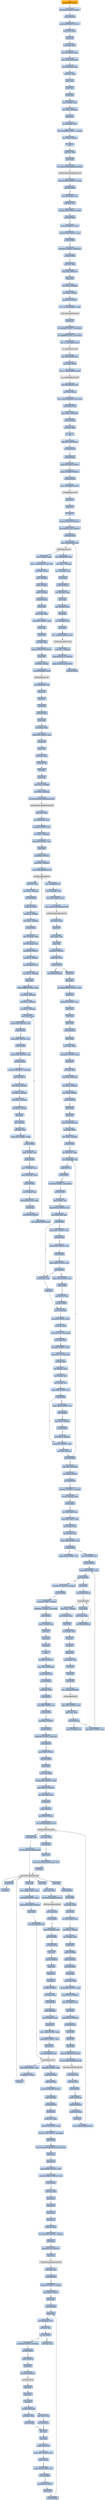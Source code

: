 digraph G {
node[shape=rectangle,style=filled,fillcolor=lightsteelblue,color=lightsteelblue]
bgcolor="transparent"
a0x01003d56pushl_0x28UINT8[label="start\npushl $0x28<UINT8>",color="lightgrey",fillcolor="orange"];
a0x01003d58pushl_0x1001608UINT32[label="0x01003d58\npushl $0x1001608<UINT32>"];
a0x01003d5dcall_0x01003ef4[label="0x01003d5d\ncall 0x01003ef4"];
a0x01003ef4pushl_0x1003f44UINT32[label="0x01003ef4\npushl $0x1003f44<UINT32>"];
a0x01003ef9movl_fs_0_eax[label="0x01003ef9\nmovl %fs:0, %eax"];
a0x01003effpushl_eax[label="0x01003eff\npushl %eax"];
a0x01003f00movl_esp_fs_0[label="0x01003f00\nmovl %esp, %fs:0"];
a0x01003f07movl_0x10esp__eax[label="0x01003f07\nmovl 0x10(%esp), %eax"];
a0x01003f0bmovl_ebp_0x10esp_[label="0x01003f0b\nmovl %ebp, 0x10(%esp)"];
a0x01003f0fleal_0x10esp__ebp[label="0x01003f0f\nleal 0x10(%esp), %ebp"];
a0x01003f13subl_eax_esp[label="0x01003f13\nsubl %eax, %esp"];
a0x01003f15pushl_ebx[label="0x01003f15\npushl %ebx"];
a0x01003f16pushl_esi[label="0x01003f16\npushl %esi"];
a0x01003f17pushl_edi[label="0x01003f17\npushl %edi"];
a0x01003f18movl__8ebp__eax[label="0x01003f18\nmovl -8(%ebp), %eax"];
a0x01003f1bmovl_esp__24ebp_[label="0x01003f1b\nmovl %esp, -24(%ebp)"];
a0x01003f1epushl_eax[label="0x01003f1e\npushl %eax"];
a0x01003f1fmovl__4ebp__eax[label="0x01003f1f\nmovl -4(%ebp), %eax"];
a0x01003f22movl_0xffffffffUINT32__4ebp_[label="0x01003f22\nmovl $0xffffffff<UINT32>, -4(%ebp)"];
a0x01003f29movl_eax__8ebp_[label="0x01003f29\nmovl %eax, -8(%ebp)"];
a0x01003f2cret[label="0x01003f2c\nret"];
a0x01003d62xorl_edi_edi[label="0x01003d62\nxorl %edi, %edi"];
a0x01003d64pushl_edi[label="0x01003d64\npushl %edi"];
a0x01003d65call_GetModuleHandleA_kernel32_dll[label="0x01003d65\ncall GetModuleHandleA@kernel32.dll"];
GetModuleHandleA_kernel32_dll[label="GetModuleHandleA@kernel32.dll",color="lightgrey",fillcolor="lightgrey"];
a0x01003d6bcmpw_0x5a4dUINT16_eax_[label="0x01003d6b\ncmpw $0x5a4d<UINT16>, (%eax)"];
a0x01003d70jne_0x01003d91[label="0x01003d70\njne 0x01003d91"];
a0x01003d72movl_0x3ceax__ecx[label="0x01003d72\nmovl 0x3c(%eax), %ecx"];
a0x01003d75addl_eax_ecx[label="0x01003d75\naddl %eax, %ecx"];
a0x01003d77cmpl_0x4550UINT32_ecx_[label="0x01003d77\ncmpl $0x4550<UINT32>, (%ecx)"];
a0x01003d7djne_0x01003d91[label="0x01003d7d\njne 0x01003d91"];
a0x01003d7fmovzwl_0x18ecx__eax[label="0x01003d7f\nmovzwl 0x18(%ecx), %eax"];
a0x01003d83cmpl_0x10bUINT32_eax[label="0x01003d83\ncmpl $0x10b<UINT32>, %eax"];
a0x01003d88je_0x01003da9[label="0x01003d88\nje 0x01003da9"];
a0x01003da9cmpl_0xeUINT8_0x74ecx_[label="0x01003da9\ncmpl $0xe<UINT8>, 0x74(%ecx)"];
a0x01003dadjbe_0x01003d91[label="0x01003dad\njbe 0x01003d91"];
a0x01003dafxorl_eax_eax[label="0x01003daf\nxorl %eax, %eax"];
a0x01003db1cmpl_edi_0xe8ecx_[label="0x01003db1\ncmpl %edi, 0xe8(%ecx)"];
a0x01003db7setne_al[label="0x01003db7\nsetne %al"];
a0x01003dbamovl_eax__28ebp_[label="0x01003dba\nmovl %eax, -28(%ebp)"];
a0x01003dbdmovl_edi__4ebp_[label="0x01003dbd\nmovl %edi, -4(%ebp)"];
a0x01003dc0pushl_0x1UINT8[label="0x01003dc0\npushl $0x1<UINT8>"];
a0x01003dc2call___set_app_type_msvcrt_dll[label="0x01003dc2\ncall __set_app_type@msvcrt.dll"];
a__set_app_type_msvcrt_dll[label="__set_app_type@msvcrt.dll",color="lightgrey",fillcolor="lightgrey"];
a0x01003dc8popl_ecx[label="0x01003dc8\npopl %ecx"];
a0x01003dc9orl_0xffffffffUINT8_0x01009fc0[label="0x01003dc9\norl $0xffffffff<UINT8>, 0x01009fc0"];
a0x01003dd0orl_0xffffffffUINT8_0x01009fc4[label="0x01003dd0\norl $0xffffffff<UINT8>, 0x01009fc4"];
a0x01003dd7call___p__fmode_msvcrt_dll[label="0x01003dd7\ncall __p__fmode@msvcrt.dll"];
a__p__fmode_msvcrt_dll[label="__p__fmode@msvcrt.dll",color="lightgrey",fillcolor="lightgrey"];
a0x01003dddmovl_0x01005388_ecx[label="0x01003ddd\nmovl 0x01005388, %ecx"];
a0x01003de3movl_ecx_eax_[label="0x01003de3\nmovl %ecx, (%eax)"];
a0x01003de5call___p__commode_msvcrt_dll[label="0x01003de5\ncall __p__commode@msvcrt.dll"];
a__p__commode_msvcrt_dll[label="__p__commode@msvcrt.dll",color="lightgrey",fillcolor="lightgrey"];
a0x01003debmovl_0x01005384_ecx[label="0x01003deb\nmovl 0x01005384, %ecx"];
a0x01003df1movl_ecx_eax_[label="0x01003df1\nmovl %ecx, (%eax)"];
a0x01003df3movl__adjust_fdiv_msvcrt_dll_eax[label="0x01003df3\nmovl _adjust_fdiv@msvcrt.dll, %eax"];
a0x01003df8movl_eax__eax[label="0x01003df8\nmovl (%eax), %eax"];
a0x01003dfamovl_eax_0x01009fc8[label="0x01003dfa\nmovl %eax, 0x01009fc8"];
a0x01003dffcall_0x01003eee[label="0x01003dff\ncall 0x01003eee"];
a0x01003eeexorl_eax_eax[label="0x01003eee\nxorl %eax, %eax"];
a0x01003ef0ret[label="0x01003ef0\nret"];
a0x01003e04cmpl_edi_0x010052c4[label="0x01003e04\ncmpl %edi, 0x010052c4"];
a0x01003e0ajne_0x01003e18[label="0x01003e0a\njne 0x01003e18"];
a0x01003e18call_0x01003edc[label="0x01003e18\ncall 0x01003edc"];
a0x01003edcpushl_0x30000UINT32[label="0x01003edc\npushl $0x30000<UINT32>"];
a0x01003ee1pushl_0x10000UINT32[label="0x01003ee1\npushl $0x10000<UINT32>"];
a0x01003ee6call_0x01003f3e[label="0x01003ee6\ncall 0x01003f3e"];
a0x01003f3ejmp__controlfp_msvcrt_dll[label="0x01003f3e\njmp _controlfp@msvcrt.dll"];
a_controlfp_msvcrt_dll[label="_controlfp@msvcrt.dll",color="lightgrey",fillcolor="lightgrey"];
a0x01003eebpopl_ecx[label="0x01003eeb\npopl %ecx"];
a0x01003eecpopl_ecx[label="0x01003eec\npopl %ecx"];
a0x01003eedret[label="0x01003eed\nret"];
a0x01003e1dpushl_0x1001148UINT32[label="0x01003e1d\npushl $0x1001148<UINT32>"];
a0x01003e22pushl_0x1001144UINT32[label="0x01003e22\npushl $0x1001144<UINT32>"];
a0x01003e27call_0x01003ed6[label="0x01003e27\ncall 0x01003ed6"];
a0x01003ed6jmp__initterm_msvcrt_dll[label="0x01003ed6\njmp _initterm@msvcrt.dll"];
a_initterm_msvcrt_dll[label="_initterm@msvcrt.dll",color="lightgrey",fillcolor="lightgrey"];
a0x01003e2cmovl_0x01005380_eax[label="0x01003e2c\nmovl 0x01005380, %eax"];
a0x01003e31movl_eax__32ebp_[label="0x01003e31\nmovl %eax, -32(%ebp)"];
a0x01003e34leal__32ebp__eax[label="0x01003e34\nleal -32(%ebp), %eax"];
a0x01003e37pushl_eax[label="0x01003e37\npushl %eax"];
a0x01003e38pushl_0x0100537c[label="0x01003e38\npushl 0x0100537c"];
a0x01003e3eleal__36ebp__eax[label="0x01003e3e\nleal -36(%ebp), %eax"];
a0x01003e41pushl_eax[label="0x01003e41\npushl %eax"];
a0x01003e42leal__40ebp__eax[label="0x01003e42\nleal -40(%ebp), %eax"];
a0x01003e45pushl_eax[label="0x01003e45\npushl %eax"];
a0x01003e46leal__44ebp__eax[label="0x01003e46\nleal -44(%ebp), %eax"];
a0x01003e49pushl_eax[label="0x01003e49\npushl %eax"];
a0x01003e4acall___getmainargs_msvcrt_dll[label="0x01003e4a\ncall __getmainargs@msvcrt.dll"];
a__getmainargs_msvcrt_dll[label="__getmainargs@msvcrt.dll",color="lightgrey",fillcolor="lightgrey"];
a0x01003e50movl_eax__48ebp_[label="0x01003e50\nmovl %eax, -48(%ebp)"];
a0x01003e53pushl_0x1001140UINT32[label="0x01003e53\npushl $0x1001140<UINT32>"];
a0x01003e58pushl_0x100113cUINT32[label="0x01003e58\npushl $0x100113c<UINT32>"];
a0x01003e5dcall_0x01003ed6[label="0x01003e5d\ncall 0x01003ed6"];
a0x01003e62movl__36ebp__eax[label="0x01003e62\nmovl -36(%ebp), %eax"];
a0x01003e65movl___initenv_msvcrt_dll_ecx[label="0x01003e65\nmovl __initenv@msvcrt.dll, %ecx"];
a0x01003e6bmovl_eax_ecx_[label="0x01003e6b\nmovl %eax, (%ecx)"];
a0x01003e6dpushl__36ebp_[label="0x01003e6d\npushl -36(%ebp)"];
a0x01003e70pushl__40ebp_[label="0x01003e70\npushl -40(%ebp)"];
a0x01003e73pushl__44ebp_[label="0x01003e73\npushl -44(%ebp)"];
a0x01003e76call_0x0100223a[label="0x01003e76\ncall 0x0100223a"];
a0x0100223apushl_ebp[label="0x0100223a\npushl %ebp"];
a0x0100223bmovl_esp_ebp[label="0x0100223b\nmovl %esp, %ebp"];
a0x0100223dsubl_0x54UINT8_esp[label="0x0100223d\nsubl $0x54<UINT8>, %esp"];
a0x01002240pushl_ebx[label="0x01002240\npushl %ebx"];
a0x01002241pushl_edi[label="0x01002241\npushl %edi"];
a0x01002242xorl_ebx_ebx[label="0x01002242\nxorl %ebx, %ebx"];
a0x01002244pushl_0x1001370UINT32[label="0x01002244\npushl $0x1001370<UINT32>"];
a0x01002249pushl_ebx[label="0x01002249\npushl %ebx"];
a0x0100224amovb_bl__1ebp_[label="0x0100224a\nmovb %bl, -1(%ebp)"];
a0x0100224dcall_setlocale_msvcrt_dll[label="0x0100224d\ncall setlocale@msvcrt.dll"];
setlocale_msvcrt_dll[label="setlocale@msvcrt.dll",color="lightgrey",fillcolor="lightgrey"];
a0x01002253movl_0x8ebp__edi[label="0x01002253\nmovl 0x8(%ebp), %edi"];
a0x01002256popl_ecx[label="0x01002256\npopl %ecx"];
a0x01002257popl_ecx[label="0x01002257\npopl %ecx"];
a0x01002258pushl_edi[label="0x01002258\npushl %edi"];
a0x01002259call_0x010031fa[label="0x01002259\ncall 0x010031fa"];
a0x010031fapushl_ebp[label="0x010031fa\npushl %ebp"];
a0x010031fbmovl_esp_ebp[label="0x010031fb\nmovl %esp, %ebp"];
a0x010031fdsubl_0x34UINT8_esp[label="0x010031fd\nsubl $0x34<UINT8>, %esp"];
a0x01003200pushl_ebx[label="0x01003200\npushl %ebx"];
a0x01003201pushl_esi[label="0x01003201\npushl %esi"];
a0x01003202xorl_ebx_ebx[label="0x01003202\nxorl %ebx, %ebx"];
a0x01003204xorl_esi_esi[label="0x01003204\nxorl %esi, %esi"];
a0x01003206incl_ebx[label="0x01003206\nincl %ebx"];
a0x01003207pushl_edi[label="0x01003207\npushl %edi"];
a0x01003208movl_esi__20ebp_[label="0x01003208\nmovl %esi, -20(%ebp)"];
a0x0100320bmovl_ebx__24ebp_[label="0x0100320b\nmovl %ebx, -24(%ebp)"];
a0x0100320ecall_GetCommandLineW_kernel32_dll[label="0x0100320e\ncall GetCommandLineW@kernel32.dll"];
GetCommandLineW_kernel32_dll[label="GetCommandLineW@kernel32.dll",color="lightgrey",fillcolor="lightgrey"];
a0x01003214movl_eax_edi[label="0x01003214\nmovl %eax, %edi"];
a0x01003216movl_0x8ebp__eax[label="0x01003216\nmovl 0x8(%ebp), %eax"];
a0x01003219shll_0x2UINT8_eax[label="0x01003219\nshll $0x2<UINT8>, %eax"];
a0x0100321cmovl_eax__52ebp_[label="0x0100321c\nmovl %eax, -52(%ebp)"];
a0x0100321faddl_0x4UINT8_eax[label="0x0100321f\naddl $0x4<UINT8>, %eax"];
a0x01003222pushl_eax[label="0x01003222\npushl %eax"];
a0x01003223pushl_0x40UINT8[label="0x01003223\npushl $0x40<UINT8>"];
a0x01003225movl_edi__44ebp_[label="0x01003225\nmovl %edi, -44(%ebp)"];
a0x01003228call_LocalAlloc_kernel32_dll[label="0x01003228\ncall LocalAlloc@kernel32.dll"];
LocalAlloc_kernel32_dll[label="LocalAlloc@kernel32.dll",color="lightgrey",fillcolor="lightgrey"];
a0x0100322ecmpl_esi_eax[label="0x0100322e\ncmpl %esi, %eax"];
a0x01003230movl_eax__40ebp_[label="0x01003230\nmovl %eax, -40(%ebp)"];
a0x01003233jne_0x01003242[label="0x01003233\njne 0x01003242"];
a0x01003242cmpw_si_edi_[label="0x01003242\ncmpw %si, (%edi)"];
a0x01003245movl_esi__4ebp_[label="0x01003245\nmovl %esi, -4(%ebp)"];
a0x01003248movl_esi__12ebp_[label="0x01003248\nmovl %esi, -12(%ebp)"];
a0x0100324bje_0x010034a0[label="0x0100324b\nje 0x010034a0"];
a0x01003251movl__44ebp__eax[label="0x01003251\nmovl -44(%ebp), %eax"];
a0x01003254leal_0x2eax__ecx[label="0x01003254\nleal 0x2(%eax), %ecx"];
a0x01003257pushl_0x2UINT8[label="0x01003257\npushl $0x2<UINT8>"];
a0x01003259movl_ecx__8ebp_[label="0x01003259\nmovl %ecx, -8(%ebp)"];
a0x0100325cleal_0x4eax__ecx[label="0x0100325c\nleal 0x4(%eax), %ecx"];
a0x0100325fmovl_ebx__16ebp_[label="0x0100325f\nmovl %ebx, -16(%ebp)"];
a0x01003262popl_ebx[label="0x01003262\npopl %ebx"];
a0x01003263addl_0xfffffffeUINT8_eax[label="0x01003263\naddl $0xfffffffe<UINT8>, %eax"];
a0x01003266movl_ebx__36ebp_[label="0x01003266\nmovl %ebx, -36(%ebp)"];
a0x01003269movl_ecx__28ebp_[label="0x01003269\nmovl %ecx, -28(%ebp)"];
a0x0100326cmovl_eax__32ebp_[label="0x0100326c\nmovl %eax, -32(%ebp)"];
a0x0100326fmovw_edi__ax[label="0x0100326f\nmovw (%edi), %ax"];
a0x01003272cmpw_0x20UINT16_ax[label="0x01003272\ncmpw $0x20<UINT16>, %ax"];
a0x01003276je_0x010033b3[label="0x01003276\nje 0x010033b3"];
a0x0100327ccmpw_0x9UINT16_ax[label="0x0100327c\ncmpw $0x9<UINT16>, %ax"];
a0x01003280je_0x010033b3[label="0x01003280\nje 0x010033b3"];
a0x01003286cmpw_0x22UINT16_ax[label="0x01003286\ncmpw $0x22<UINT16>, %ax"];
a0x0100328ajne_0x010032c5[label="0x0100328a\njne 0x010032c5"];
a0x010032c5movl_0x1UINT32__24ebp_[label="0x010032c5\nmovl $0x1<UINT32>, -24(%ebp)"];
a0x010032ccjmp_0x01003415[label="0x010032cc\njmp 0x01003415"];
a0x01003415addl_ebx__28ebp_[label="0x01003415\naddl %ebx, -28(%ebp)"];
a0x01003418addl_ebx__36ebp_[label="0x01003418\naddl %ebx, -36(%ebp)"];
a0x0100341baddl_ebx__32ebp_[label="0x0100341b\naddl %ebx, -32(%ebp)"];
a0x0100341eaddl_ebx__8ebp_[label="0x0100341e\naddl %ebx, -8(%ebp)"];
a0x01003421incl_esi[label="0x01003421\nincl %esi"];
a0x01003422incl__16ebp_[label="0x01003422\nincl -16(%ebp)"];
a0x01003425addl_ebx_edi[label="0x01003425\naddl %ebx, %edi"];
a0x01003427cmpw_0x0UINT8_edi_[label="0x01003427\ncmpw $0x0<UINT8>, (%edi)"];
a0x0100342bjne_0x0100326f[label="0x0100342b\njne 0x0100326f"];
a0x01003431cmpl__4ebp__esi[label="0x01003431\ncmpl -4(%ebp), %esi"];
a0x01003434je_0x01003459[label="0x01003434\nje 0x01003459"];
a0x01003436movl__12ebp__eax[label="0x01003436\nmovl -12(%ebp), %eax"];
a0x01003439cmpl_0x8ebp__eax[label="0x01003439\ncmpl 0x8(%ebp), %eax"];
a0x0100343cjae_0x0100346c[label="0x0100343c\njae 0x0100346c"];
a0x0100343esubl__4ebp__esi[label="0x0100343e\nsubl -4(%ebp), %esi"];
a0x01003441leal_0x2esiesi__eax[label="0x01003441\nleal 0x2(%esi,%esi), %eax"];
a0x01003445pushl_eax[label="0x01003445\npushl %eax"];
a0x01003446pushl_0x40UINT8[label="0x01003446\npushl $0x40<UINT8>"];
a0x01003448call_LocalAlloc_kernel32_dll[label="0x01003448\ncall LocalAlloc@kernel32.dll"];
a0x0100344emovl__12ebp__ecx[label="0x0100344e\nmovl -12(%ebp), %ecx"];
a0x01003451movl__40ebp__edx[label="0x01003451\nmovl -40(%ebp), %edx"];
a0x01003454movl_eax_edxecx4_[label="0x01003454\nmovl %eax, (%edx,%ecx,4)"];
a0x01003f44jmp__except_handler3_msvcrt_dll[label="0x01003f44\njmp _except_handler3@msvcrt.dll"];
a_except_handler3_msvcrt_dll[label="_except_handler3@msvcrt.dll",color="lightgrey",fillcolor="lightgrey"];
a0x7c9032a8movl_fs_0_esp[label="0x7c9032a8\nmovl %fs:0, %esp"];
a0x7c9032afpopl_fs_0[label="0x7c9032af\npopl %fs:0"];
a0x7c9032b6movl_ebp_esp[label="0x7c9032b6\nmovl %ebp, %esp"];
a0x7c9032b8popl_ebp[label="0x7c9032b8\npopl %ebp"];
a0x7c9032b9ret_0x14UINT16[label="0x7c9032b9\nret $0x14<UINT16>"];
a0x0100225ecmpl_ebx_eax[label="0x0100225e\ncmpl %ebx, %eax"];
a0x01002260jne_0x01002272[label="0x01002260\njne 0x01002272"];
a0x01002262pushl_0x64UINT8[label="0x01002262\npushl $0x64<UINT8>"];
a0x01002272pushl_esi[label="0x01002272\npushl %esi"];
a0x01002273pushl_ebx[label="0x01002273\npushl %ebx"];
a0x01002274movl_0x1005000UINT32_esi[label="0x01002274\nmovl $0x1005000<UINT32>, %esi"];
a0x01002279pushl_esi[label="0x01002279\npushl %esi"];
a0x0100227aaddl_0x4UINT8_eax[label="0x0100227a\naddl $0x4<UINT8>, %eax"];
a0x0100227dpushl_eax[label="0x0100227d\npushl %eax"];
a0x0100227edecl_edi[label="0x0100227e\ndecl %edi"];
a0x0100227fpushl_edi[label="0x0100227f\npushl %edi"];
a0x01002280call_0x01002e9c[label="0x01002280\ncall 0x01002e9c"];
a0x01002e9cpushl_ebp[label="0x01002e9c\npushl %ebp"];
a0x01002e9dmovl_esp_ebp[label="0x01002e9d\nmovl %esp, %ebp"];
a0x01002e9fsubl_0x14UINT8_esp[label="0x01002e9f\nsubl $0x14<UINT8>, %esp"];
a0x01002ea2pushl_edi[label="0x01002ea2\npushl %edi"];
a0x01002ea3xorl_edi_edi[label="0x01002ea3\nxorl %edi, %edi"];
a0x01002ea5cmpl_edi_0x8ebp_[label="0x01002ea5\ncmpl %edi, 0x8(%ebp)"];
a0x01002ea8movl_edi__16ebp_[label="0x01002ea8\nmovl %edi, -16(%ebp)"];
a0x01002eabmovl_edi__4ebp_[label="0x01002eab\nmovl %edi, -4(%ebp)"];
a0x01002eaejne_0x01002eb9[label="0x01002eae\njne 0x01002eb9"];
a0x01002eb9pushl_ebx[label="0x01002eb9\npushl %ebx"];
a0x01002ebapushl_esi[label="0x01002eba\npushl %esi"];
a0x01002ebbmovl_0x10ebp__esi[label="0x01002ebb\nmovl 0x10(%ebp), %esi"];
a0x01002ebecmpl_edi_esi_[label="0x01002ebe\ncmpl %edi, (%esi)"];
a0x01002ec0movl_edi__12ebp_[label="0x01002ec0\nmovl %edi, -12(%ebp)"];
a0x01002ec3je_0x01002f3b[label="0x01002ec3\nje 0x01002f3b"];
a0x01002ec5leal_0x6esi__edx[label="0x01002ec5\nleal 0x6(%esi), %edx"];
a0x01002ec8movw_0x2edx__cx[label="0x01002ec8\nmovw 0x2(%edx), %cx"];
a0x01002ecccmpw_di_cx[label="0x01002ecc\ncmpw %di, %cx"];
a0x01002ecfje_0x01002f17[label="0x01002ecf\nje 0x01002f17"];
a0x01002ed1testb_0x8UINT8_0x14ebp_[label="0x01002ed1\ntestb $0x8<UINT8>, 0x14(%ebp)"];
a0x01002ed5jne_0x01002f17[label="0x01002ed5\njne 0x01002f17"];
a0x01002ed7movw_edx__ax[label="0x01002ed7\nmovw (%edx), %ax"];
a0x01002edacmpw_0x10UINT16_ax[label="0x01002eda\ncmpw $0x10<UINT16>, %ax"];
a0x01002edemovl_0x6edx__edi[label="0x01002ede\nmovl 0x6(%edx), %edi"];
a0x01002ee1je_0x01002f00[label="0x01002ee1\nje 0x01002f00"];
a0x01002f00movzwl_cx_ecx[label="0x01002f00\nmovzwl %cx, %ecx"];
a0x01002f03shll_ecx[label="0x01002f03\nshll %ecx"];
a0x01002f05movl_ecx_ebx[label="0x01002f05\nmovl %ecx, %ebx"];
a0x01002f07shrl_0x2UINT8_ecx[label="0x01002f07\nshrl $0x2<UINT8>, %ecx"];
a0x01002f0axorl_eax_eax[label="0x01002f0a\nxorl %eax, %eax"];
a0x01002f0crepz_stosl_eax_es_edi_[label="0x01002f0c\nrepz stosl %eax, %es:(%edi)"];
a0x01002f0emovl_ebx_ecx[label="0x01002f0e\nmovl %ebx, %ecx"];
a0x01002f10andl_0x3UINT8_ecx[label="0x01002f10\nandl $0x3<UINT8>, %ecx"];
a0x01002f13repz_stosb_al_es_edi_[label="0x01002f13\nrepz stosb %al, %es:(%edi)"];
a0x01002f15xorl_edi_edi[label="0x01002f15\nxorl %edi, %edi"];
a0x01002f17leal__6edx__eax[label="0x01002f17\nleal -6(%edx), %eax"];
a0x01002f1amovl_eax__ecx[label="0x01002f1a\nmovl (%eax), %ecx"];
a0x01002f1cmovw_ecx__cx[label="0x01002f1c\nmovw (%ecx), %cx"];
a0x01002f1fcmpw_0x2fUINT8_cx[label="0x01002f1f\ncmpw $0x2f<UINT8>, %cx"];
a0x01002f23je_0x01002f33[label="0x01002f23\nje 0x01002f33"];
a0x01002f25cmpw_0x2dUINT8_cx[label="0x01002f25\ncmpw $0x2d<UINT8>, %cx"];
a0x01002f29je_0x01002f33[label="0x01002f29\nje 0x01002f33"];
a0x01002f2bcmpl_edi__12ebp_[label="0x01002f2b\ncmpl %edi, -12(%ebp)"];
a0x01002f2ejne_0x01002f33[label="0x01002f2e\njne 0x01002f33"];
a0x01002f30movl_eax__12ebp_[label="0x01002f30\nmovl %eax, -12(%ebp)"];
a0x01002f33addl_0x10UINT8_edx[label="0x01002f33\naddl $0x10<UINT8>, %edx"];
a0x01002f36cmpl_edi__6edx_[label="0x01002f36\ncmpl %edi, -6(%edx)"];
a0x01002f39jne_0x01002ec8[label="0x01002f39\njne 0x01002ec8"];
a0x01002ee3cmpw_0xcUINT16_ax[label="0x01002ee3\ncmpw $0xc<UINT16>, %ax"];
a0x01002ee7je_0x01002f00[label="0x01002ee7\nje 0x01002f00"];
a0x01002ee9cmpw_0xdUINT16_ax[label="0x01002ee9\ncmpw $0xd<UINT16>, %ax"];
a0x01002eedje_0x01002f00[label="0x01002eed\nje 0x01002f00"];
a0x01002eefcmpw_0x4UINT16_ax[label="0x01002eef\ncmpw $0x4<UINT16>, %ax"];
a0x01002ef3je_0x01002f00[label="0x01002ef3\nje 0x01002f00"];
a0x01002ef5cmpw_0xeUINT16_ax[label="0x01002ef5\ncmpw $0xe<UINT16>, %ax"];
a0x01002ef9je_0x01002f00[label="0x01002ef9\nje 0x01002f00"];
a0x01002efbmovzwl_cx_ecx[label="0x01002efb\nmovzwl %cx, %ecx"];
a0x01002efejmp_0x01002f05[label="0x01002efe\njmp 0x01002f05"];
a0x01002f3bcmpl_edi_0x8ebp_[label="0x01002f3b\ncmpl %edi, 0x8(%ebp)"];
a0x01002f3emovl_edi__8ebp_[label="0x01002f3e\nmovl %edi, -8(%ebp)"];
a0x01002f41jle_0x01003182[label="0x01002f41\njle 0x01003182"];
a0x01002f47cmpl_0x0UINT8__16ebp_[label="0x01002f47\ncmpl $0x0<UINT8>, -16(%ebp)"];
a0x01002f4bmovzwl__8ebp__eax[label="0x01002f4b\nmovzwl -8(%ebp), %eax"];
a0x01002f4fje_0x01002fa3[label="0x01002f4f\nje 0x01002fa3"];
a0x01002fa3movl_0xcebp__ebx[label="0x01002fa3\nmovl 0xc(%ebp), %ebx"];
a0x01002fa6leal_ebxeax4__edi[label="0x01002fa6\nleal (%ebx,%eax,4), %edi"];
a0x01002fa9movl_edi__eax[label="0x01002fa9\nmovl (%edi), %eax"];
a0x01002fabmovw_eax__cx[label="0x01002fab\nmovw (%eax), %cx"];
a0x01002faecmpw_0x2fUINT8_cx[label="0x01002fae\ncmpw $0x2f<UINT8>, %cx"];
a0x01002fb2je_0x01003044[label="0x01002fb2\nje 0x01003044"];
a0x01002fb8cmpw_0x2dUINT8_cx[label="0x01002fb8\ncmpw $0x2d<UINT8>, %cx"];
a0x01003044movl_0x10ebp__esi[label="0x01003044\nmovl 0x10(%ebp), %esi"];
a0x01003047jmp_0x01003090[label="0x01003047\njmp 0x01003090"];
a0x01003090cmpl_0x0UINT8_esi_[label="0x01003090\ncmpl $0x0<UINT8>, (%esi)"];
a0x01003093jne_0x01003049[label="0x01003093\njne 0x01003049"];
a0x01003049pushl_esi_[label="0x01003049\npushl (%esi)"];
a0x0100304bcall_wcslen_ntdll_dll[label="0x0100304b\ncall wcslen@ntdll.dll"];
wcslen_ntdll_dll[label="wcslen@ntdll.dll",color="lightgrey",fillcolor="lightgrey"];
a0x01003051pushl_edi_[label="0x01003051\npushl (%edi)"];
a0x01003053movl_eax_ebx[label="0x01003053\nmovl %eax, %ebx"];
a0x01003055call_wcslen_ntdll_dll[label="0x01003055\ncall wcslen@ntdll.dll"];
a0x0100305bmovl_eax__20ebp_[label="0x0100305b\nmovl %eax, -20(%ebp)"];
a0x0100305eleal__1ebx__eax[label="0x0100305e\nleal -1(%ebx), %eax"];
a0x01003061pushl_eax[label="0x01003061\npushl %eax"];
a0x01003062movl_edi__eax[label="0x01003062\nmovl (%edi), %eax"];
a0x01003064incl_eax[label="0x01003064\nincl %eax"];
a0x01003065incl_eax[label="0x01003065\nincl %eax"];
a0x01003066pushl_eax[label="0x01003066\npushl %eax"];
a0x01003067movl_esi__eax[label="0x01003067\nmovl (%esi), %eax"];
a0x01003069incl_eax[label="0x01003069\nincl %eax"];
a0x0100306aincl_eax[label="0x0100306a\nincl %eax"];
a0x0100306bpushl_eax[label="0x0100306b\npushl %eax"];
a0x0100306ccall__wcsnicmp_ntdll_dll[label="0x0100306c\ncall _wcsnicmp@ntdll.dll"];
a_wcsnicmp_ntdll_dll[label="_wcsnicmp@ntdll.dll",color="lightgrey",fillcolor="lightgrey"];
a0x01003072addl_0x14UINT8_esp[label="0x01003072\naddl $0x14<UINT8>, %esp"];
a0x01003075testl_eax_eax[label="0x01003075\ntestl %eax, %eax"];
a0x01003077jne_0x0100308d[label="0x01003077\njne 0x0100308d"];
a0x01003079cmpl__20ebp__ebx[label="0x01003079\ncmpl -20(%ebp), %ebx"];
a0x0100308daddl_0x10UINT8_esi[label="0x0100308d\naddl $0x10<UINT8>, %esi"];
a0x01003095testb_0x4UINT8_0x14ebp_[label="0x01003095\ntestb $0x4<UINT8>, 0x14(%ebp)"];
a0x01003099jne_0x01002f9b[label="0x01003099\njne 0x01002f9b"];
a0x0100309forl_0x2UINT8__4ebp_[label="0x0100309f\norl $0x2<UINT8>, -4(%ebp)"];
a0x010030a3testb_0x1UINT8_0x14ebp_[label="0x010030a3\ntestb $0x1<UINT8>, 0x14(%ebp)"];
a0x010030a7je_0x010031ef[label="0x010030a7\nje 0x010031ef"];
a0x010031efmovw__4ebp__ax[label="0x010031ef\nmovw -4(%ebp), %ax"];
a0x010031f3popl_esi[label="0x010031f3\npopl %esi"];
a0x010031f4popl_ebx[label="0x010031f4\npopl %ebx"];
a0x010031f5popl_edi[label="0x010031f5\npopl %edi"];
a0x010031f6leave_[label="0x010031f6\nleave "];
a0x010031f7ret_0x10UINT16[label="0x010031f7\nret $0x10<UINT16>"];
a0x01002285cmpw_bx_0x010052f4[label="0x01002285\ncmpw %bx, 0x010052f4"];
a0x0100228cmovzwl_ax_eax[label="0x0100228c\nmovzwl %ax, %eax"];
a0x0100228fjne_0x0100242a[label="0x0100228f\njne 0x0100242a"];
a0x01002295cmpl_ebx_eax[label="0x01002295\ncmpl %ebx, %eax"];
a0x01002297je_0x010022a1[label="0x01002297\nje 0x010022a1"];
a0x01002299testb_0x8UINT8_al[label="0x01002299\ntestb $0x8<UINT8>, %al"];
a0x0100229bje_0x0100241e[label="0x0100229b\nje 0x0100241e"];
a0x0100241epushl_0x1UINT8[label="0x0100241e\npushl $0x1<UINT8>"];
a0x01002420call_0x01001ad5[label="0x01002420\ncall 0x01001ad5"];
a0x01001ad5cmpb_0x0UINT8_0x4esp_[label="0x01001ad5\ncmpb $0x0<UINT8>, 0x4(%esp)"];
a0x01001adaje_0x01001b38[label="0x01001ada\nje 0x01001b38"];
a0x01001adcpushl_0x65UINT8[label="0x01001adc\npushl $0x65<UINT8>"];
a0x01001adecall_0x01002a4a[label="0x01001ade\ncall 0x01002a4a"];
a0x01002a4apushl_ebp[label="0x01002a4a\npushl %ebp"];
a0x01002a4bmovl_esp_ebp[label="0x01002a4b\nmovl %esp, %ebp"];
a0x01002a4dsubl_0x600UINT32_esp[label="0x01002a4d\nsubl $0x600<UINT32>, %esp"];
a0x01002a53pushl_0x100UINT32[label="0x01002a53\npushl $0x100<UINT32>"];
a0x01002a58leal__512ebp__eax[label="0x01002a58\nleal -512(%ebp), %eax"];
a0x01002a5epushl_eax[label="0x01002a5e\npushl %eax"];
a0x01002a5fpushl_0x8ebp_[label="0x01002a5f\npushl 0x8(%ebp)"];
a0x01002a62pushl_0x0UINT8[label="0x01002a62\npushl $0x0<UINT8>"];
a0x01002a64call_LoadStringW_user32_dll[label="0x01002a64\ncall LoadStringW@user32.dll"];
LoadStringW_user32_dll[label="LoadStringW@user32.dll",color="lightgrey",fillcolor="lightgrey"];
a0x01002a6atestl_eax_eax[label="0x01002a6a\ntestl %eax, %eax"];
a0x01002a6cje_0x01002aa0[label="0x01002a6c\nje 0x01002aa0"];
a0x01002aa0pushl_esi[label="0x01002aa0\npushl %esi"];
a0x01002aa1movl_GetLastError_kernel32_dll_esi[label="0x01002aa1\nmovl GetLastError@kernel32.dll, %esi"];
a0x01002aa7call_esi[label="0x01002aa7\ncall %esi"];
GetLastError_kernel32_dll[label="GetLastError@kernel32.dll",color="lightgrey",fillcolor="lightgrey"];
a0x01002aa9pushl_eax[label="0x01002aa9\npushl %eax"];
a0x01002aaacall_esi[label="0x01002aaa\ncall %esi"];
a0x01002aacpushl_eax[label="0x01002aac\npushl %eax"];
a0x01002aadmovl__iob_msvcrt_dll_eax[label="0x01002aad\nmovl _iob@msvcrt.dll, %eax"];
a0x01002ab2addl_0x40UINT8_eax[label="0x01002ab2\naddl $0x40<UINT8>, %eax"];
a0x01002ab5pushl_0x1001580UINT32[label="0x01002ab5\npushl $0x1001580<UINT32>"];
a0x01002abapushl_eax[label="0x01002aba\npushl %eax"];
a0x01002abbcall_fwprintf_msvcrt_dll[label="0x01002abb\ncall fwprintf@msvcrt.dll"];
fwprintf_msvcrt_dll[label="fwprintf@msvcrt.dll",color="lightgrey",fillcolor="lightgrey"];
a0x01002ac1addl_0x10UINT8_esp[label="0x01002ac1\naddl $0x10<UINT8>, %esp"];
a0x01002ac4pushl_0x0UINT8[label="0x01002ac4\npushl $0x0<UINT8>"];
a0x01002ac6call_esi[label="0x01002ac6\ncall %esi"];
a0x01002ac8pushl_eax[label="0x01002ac8\npushl %eax"];
a0x01002ac9call_0x010029ac[label="0x01002ac9\ncall 0x010029ac"];
a0x010029acpushl_ebp[label="0x010029ac\npushl %ebp"];
a0x010029admovl_esp_ebp[label="0x010029ad\nmovl %esp, %ebp"];
a0x010029afpushl_ecx[label="0x010029af\npushl %ecx"];
a0x010029b0leal_0x10ebp__eax[label="0x010029b0\nleal 0x10(%ebp), %eax"];
a0x010029b3movl_eax__4ebp_[label="0x010029b3\nmovl %eax, -4(%ebp)"];
a0x010029b6leal__4ebp__eax[label="0x010029b6\nleal -4(%ebp), %eax"];
a0x010029b9pushl_eax[label="0x010029b9\npushl %eax"];
a0x010029bapushl_0xcebp_[label="0x010029ba\npushl 0xc(%ebp)"];
a0x010029bdpushl_0x8ebp_[label="0x010029bd\npushl 0x8(%ebp)"];
a0x010029c0call_0x0100293f[label="0x010029c0\ncall 0x0100293f"];
a0x0100293fpushl_ebp[label="0x0100293f\npushl %ebp"];
a0x01002940movl_esp_ebp[label="0x01002940\nmovl %esp, %ebp"];
a0x01002942subl_0x200UINT32_esp[label="0x01002942\nsubl $0x200<UINT32>, %esp"];
a0x01002948pushl_0x100UINT32[label="0x01002948\npushl $0x100<UINT32>"];
a0x0100294dleal__512ebp__eax[label="0x0100294d\nleal -512(%ebp), %eax"];
a0x01002953pushl_eax[label="0x01002953\npushl %eax"];
a0x01002954pushl_0x3fbUINT32[label="0x01002954\npushl $0x3fb<UINT32>"];
a0x01002959call_0x010024ab[label="0x01002959\ncall 0x010024ab"];
a0x010024abpushl_ebx[label="0x010024ab\npushl %ebx"];
a0x010024acpushl_esi[label="0x010024ac\npushl %esi"];
a0x010024adpushl_edi[label="0x010024ad\npushl %edi"];
a0x010024aepushl_0x1001444UINT32[label="0x010024ae\npushl $0x1001444<UINT32>"];
a0x010024b3call_LoadLibraryW_kernel32_dll[label="0x010024b3\ncall LoadLibraryW@kernel32.dll"];
LoadLibraryW_kernel32_dll[label="LoadLibraryW@kernel32.dll",color="lightgrey",fillcolor="lightgrey"];
a0x010024b9movl_eax_esi[label="0x010024b9\nmovl %eax, %esi"];
a0x010024bbtestl_esi_esi[label="0x010024bb\ntestl %esi, %esi"];
a0x010024bdje_0x01002512[label="0x010024bd\nje 0x01002512"];
a0x010024bfpushl_0x18esp_[label="0x010024bf\npushl 0x18(%esp)"];
a0x010024c3pushl_0x18esp_[label="0x010024c3\npushl 0x18(%esp)"];
a0x010024c7pushl_0x18esp_[label="0x010024c7\npushl 0x18(%esp)"];
a0x010024cbpushl_esi[label="0x010024cb\npushl %esi"];
a0x010024cccall_LoadStringW_user32_dll[label="0x010024cc\ncall LoadStringW@user32.dll"];
a0x010024d2movl_eax_edi[label="0x010024d2\nmovl %eax, %edi"];
a0x010024d4call_GetLastError_kernel32_dll[label="0x010024d4\ncall GetLastError@kernel32.dll"];
a0x010024dapushl_esi[label="0x010024da\npushl %esi"];
a0x010024dbmovl_eax_ebx[label="0x010024db\nmovl %eax, %ebx"];
a0x010024ddcall_FreeLibrary_kernel32_dll[label="0x010024dd\ncall FreeLibrary@kernel32.dll"];
FreeLibrary_kernel32_dll[label="FreeLibrary@kernel32.dll",color="lightgrey",fillcolor="lightgrey"];
a0x010024e3testl_edi_edi[label="0x010024e3\ntestl %edi, %edi"];
a0x010024e5je_0x010024f2[label="0x010024e5\nje 0x010024f2"];
a0x010024e7cmpl_0x18esp__edi[label="0x010024e7\ncmpl 0x18(%esp), %edi"];
a0x010024ebjnl_0x010024fa[label="0x010024eb\njnl 0x010024fa"];
a0x010024edxorl_eax_eax[label="0x010024ed\nxorl %eax, %eax"];
a0x010024efincl_eax[label="0x010024ef\nincl %eax"];
a0x010024f0jmp_0x01002532[label="0x010024f0\njmp 0x01002532"];
a0x01002532popl_edi[label="0x01002532\npopl %edi"];
a0x01002533popl_esi[label="0x01002533\npopl %esi"];
a0x01002534popl_ebx[label="0x01002534\npopl %ebx"];
a0x01002535ret_0xcUINT16[label="0x01002535\nret $0xc<UINT16>"];
a0x0100295etestl_eax_eax[label="0x0100295e\ntestl %eax, %eax"];
a0x01002960je_0x0100297e[label="0x01002960\nje 0x0100297e"];
a0x01002962pushl_0x8ebp_[label="0x01002962\npushl 0x8(%ebp)"];
a0x01002965leal__512ebp__eax[label="0x01002965\nleal -512(%ebp), %eax"];
a0x0100296bpushl_eax[label="0x0100296b\npushl %eax"];
a0x0100296cmovl__iob_msvcrt_dll_eax[label="0x0100296c\nmovl _iob@msvcrt.dll, %eax"];
a0x01002971addl_0x40UINT8_eax[label="0x01002971\naddl $0x40<UINT8>, %eax"];
a0x01002974pushl_eax[label="0x01002974\npushl %eax"];
a0x01002975call_fwprintf_msvcrt_dll[label="0x01002975\ncall fwprintf@msvcrt.dll"];
a0x0100297baddl_0xcUINT8_esp[label="0x0100297b\naddl $0xc<UINT8>, %esp"];
a0x0100297epushl_0x10ebp_[label="0x0100297e\npushl 0x10(%ebp)"];
a0x01002981pushl_0xcebp_[label="0x01002981\npushl 0xc(%ebp)"];
a0x01002984pushl_0x10011f8UINT32[label="0x01002984\npushl $0x10011f8<UINT32>"];
a0x01002989pushl_0x8ebp_[label="0x01002989\npushl 0x8(%ebp)"];
a0x0100298ccall_0x0100271d[label="0x0100298c\ncall 0x0100271d"];
a0x0100271dpushl_ebp[label="0x0100271d\npushl %ebp"];
a0x0100271emovl_esp_ebp[label="0x0100271e\nmovl %esp, %ebp"];
a0x01002720subl_0x74UINT8_esp[label="0x01002720\nsubl $0x74<UINT8>, %esp"];
a0x01002723cmpl_0x13dUINT32_0x8ebp_[label="0x01002723\ncmpl $0x13d<UINT32>, 0x8(%ebp)"];
a0x0100272apushl_ebx[label="0x0100272a\npushl %ebx"];
a0x0100272bmovl_FormatMessageW_kernel32_dll_ebx[label="0x0100272b\nmovl FormatMessageW@kernel32.dll, %ebx"];
a0x01002731pushl_esi[label="0x01002731\npushl %esi"];
a0x01002732pushl_edi[label="0x01002732\npushl %edi"];
a0x01002733movl_0x800UINT32_edi[label="0x01002733\nmovl $0x800<UINT32>, %edi"];
a0x01002738movl_0x1008fc0UINT32_esi[label="0x01002738\nmovl $0x1008fc0<UINT32>, %esi"];
a0x0100273dje_0x0100278c[label="0x0100273d\nje 0x0100278c"];
a0x0100273fxorl_eax_eax[label="0x0100273f\nxorl %eax, %eax"];
a0x01002741pushl_eax[label="0x01002741\npushl %eax"];
a0x01002742pushl_edi[label="0x01002742\npushl %edi"];
a0x01002743pushl_esi[label="0x01002743\npushl %esi"];
a0x01002744pushl_eax[label="0x01002744\npushl %eax"];
a0x01002745pushl_0x8ebp_[label="0x01002745\npushl 0x8(%ebp)"];
a0x01002748movl_0x1000UINT32__8ebp_[label="0x01002748\nmovl $0x1000<UINT32>, -8(%ebp)"];
a0x0100274fpushl_eax[label="0x0100274f\npushl %eax"];
a0x01002750pushl_0x1200UINT32[label="0x01002750\npushl $0x1200<UINT32>"];
a0x01002755call_ebx[label="0x01002755\ncall %ebx"];
FormatMessageW_kernel32_dll[label="FormatMessageW@kernel32.dll",color="lightgrey",fillcolor="lightgrey"];
a0x01002757testl_eax_eax[label="0x01002757\ntestl %eax, %eax"];
a0x01002759jne_0x010027da[label="0x01002759\njne 0x010027da"];
a0x010027daandl_0x0UINT8__4ebp_[label="0x010027da\nandl $0x0<UINT8>, -4(%ebp)"];
a0x010027depushl_0x25UINT8[label="0x010027de\npushl $0x25<UINT8>"];
a0x010027e0pushl_esi[label="0x010027e0\npushl %esi"];
a0x010027e1call_0x01002667[label="0x010027e1\ncall 0x01002667"];
a0x01002667pushl_esi[label="0x01002667\npushl %esi"];
a0x01002668movl_0x8esp__esi[label="0x01002668\nmovl 0x8(%esp), %esi"];
a0x0100266ctestl_esi_esi[label="0x0100266c\ntestl %esi, %esi"];
a0x0100266ejne_0x01002674[label="0x0100266e\njne 0x01002674"];
a0x01002674cmpl_0x0UINT8_0xcesp_[label="0x01002674\ncmpl $0x0<UINT8>, 0xc(%esp)"];
a0x01002679jne_0x01002687[label="0x01002679\njne 0x01002687"];
a0x01002687pushl_0xcesp_[label="0x01002687\npushl 0xc(%esp)"];
a0x0100268bpushl_esi[label="0x0100268b\npushl %esi"];
a0x0100268ccall_wcschr_ntdll_dll[label="0x0100268c\ncall wcschr@ntdll.dll"];
wcschr_ntdll_dll[label="wcschr@ntdll.dll",color="lightgrey",fillcolor="lightgrey"];
a0x01002692popl_ecx[label="0x01002692\npopl %ecx"];
a0x01002693popl_ecx[label="0x01002693\npopl %ecx"];
a0x01002694popl_esi[label="0x01002694\npopl %esi"];
a0x01002695ret_0x8UINT16[label="0x01002695\nret $0x8<UINT16>"];
a0x010027e6testl_eax_eax[label="0x010027e6\ntestl %eax, %eax"];
a0x010027e8je_0x0100287e[label="0x010027e8\nje 0x0100287e"];
a0x010027eeincl_eax[label="0x010027ee\nincl %eax"];
a0x010027efincl_eax[label="0x010027ef\nincl %eax"];
a0x010027f0movw_eax__cx[label="0x010027f0\nmovw (%eax), %cx"];
a0x010027f3cmpw_0x31UINT8_cx[label="0x010027f3\ncmpw $0x31<UINT8>, %cx"];
a0x010027f7jb_0x01002804[label="0x010027f7\njb 0x01002804"];
a0x01002804cmpw_0x25UINT8_cx[label="0x01002804\ncmpw $0x25<UINT8>, %cx"];
a0x01002808jne_0x0100280c[label="0x01002808\njne 0x0100280c"];
a0x0100280cpushl_0x25UINT8[label="0x0100280c\npushl $0x25<UINT8>"];
a0x0100280epushl_eax[label="0x0100280e\npushl %eax"];
a0x0100280fcall_0x01002667[label="0x0100280f\ncall 0x01002667"];
a0x01002670xorl_eax_eax[label="0x01002670\nxorl %eax, %eax"];
a0x01002814testl_eax_eax[label="0x01002814\ntestl %eax, %eax"];
a0x01002816jne_0x010027ee[label="0x01002816\njne 0x010027ee"];
a0x01003d56pushl_0x28UINT8 -> a0x01003d58pushl_0x1001608UINT32 [color="#000000"];
a0x01003d58pushl_0x1001608UINT32 -> a0x01003d5dcall_0x01003ef4 [color="#000000"];
a0x01003d5dcall_0x01003ef4 -> a0x01003ef4pushl_0x1003f44UINT32 [color="#000000"];
a0x01003ef4pushl_0x1003f44UINT32 -> a0x01003ef9movl_fs_0_eax [color="#000000"];
a0x01003ef9movl_fs_0_eax -> a0x01003effpushl_eax [color="#000000"];
a0x01003effpushl_eax -> a0x01003f00movl_esp_fs_0 [color="#000000"];
a0x01003f00movl_esp_fs_0 -> a0x01003f07movl_0x10esp__eax [color="#000000"];
a0x01003f07movl_0x10esp__eax -> a0x01003f0bmovl_ebp_0x10esp_ [color="#000000"];
a0x01003f0bmovl_ebp_0x10esp_ -> a0x01003f0fleal_0x10esp__ebp [color="#000000"];
a0x01003f0fleal_0x10esp__ebp -> a0x01003f13subl_eax_esp [color="#000000"];
a0x01003f13subl_eax_esp -> a0x01003f15pushl_ebx [color="#000000"];
a0x01003f15pushl_ebx -> a0x01003f16pushl_esi [color="#000000"];
a0x01003f16pushl_esi -> a0x01003f17pushl_edi [color="#000000"];
a0x01003f17pushl_edi -> a0x01003f18movl__8ebp__eax [color="#000000"];
a0x01003f18movl__8ebp__eax -> a0x01003f1bmovl_esp__24ebp_ [color="#000000"];
a0x01003f1bmovl_esp__24ebp_ -> a0x01003f1epushl_eax [color="#000000"];
a0x01003f1epushl_eax -> a0x01003f1fmovl__4ebp__eax [color="#000000"];
a0x01003f1fmovl__4ebp__eax -> a0x01003f22movl_0xffffffffUINT32__4ebp_ [color="#000000"];
a0x01003f22movl_0xffffffffUINT32__4ebp_ -> a0x01003f29movl_eax__8ebp_ [color="#000000"];
a0x01003f29movl_eax__8ebp_ -> a0x01003f2cret [color="#000000"];
a0x01003f2cret -> a0x01003d62xorl_edi_edi [color="#000000"];
a0x01003d62xorl_edi_edi -> a0x01003d64pushl_edi [color="#000000"];
a0x01003d64pushl_edi -> a0x01003d65call_GetModuleHandleA_kernel32_dll [color="#000000"];
a0x01003d65call_GetModuleHandleA_kernel32_dll -> GetModuleHandleA_kernel32_dll [color="#000000"];
GetModuleHandleA_kernel32_dll -> a0x01003d6bcmpw_0x5a4dUINT16_eax_ [color="#000000"];
a0x01003d6bcmpw_0x5a4dUINT16_eax_ -> a0x01003d70jne_0x01003d91 [color="#000000"];
a0x01003d70jne_0x01003d91 -> a0x01003d72movl_0x3ceax__ecx [color="#000000",label="F"];
a0x01003d72movl_0x3ceax__ecx -> a0x01003d75addl_eax_ecx [color="#000000"];
a0x01003d75addl_eax_ecx -> a0x01003d77cmpl_0x4550UINT32_ecx_ [color="#000000"];
a0x01003d77cmpl_0x4550UINT32_ecx_ -> a0x01003d7djne_0x01003d91 [color="#000000"];
a0x01003d7djne_0x01003d91 -> a0x01003d7fmovzwl_0x18ecx__eax [color="#000000",label="F"];
a0x01003d7fmovzwl_0x18ecx__eax -> a0x01003d83cmpl_0x10bUINT32_eax [color="#000000"];
a0x01003d83cmpl_0x10bUINT32_eax -> a0x01003d88je_0x01003da9 [color="#000000"];
a0x01003d88je_0x01003da9 -> a0x01003da9cmpl_0xeUINT8_0x74ecx_ [color="#000000",label="T"];
a0x01003da9cmpl_0xeUINT8_0x74ecx_ -> a0x01003dadjbe_0x01003d91 [color="#000000"];
a0x01003dadjbe_0x01003d91 -> a0x01003dafxorl_eax_eax [color="#000000",label="F"];
a0x01003dafxorl_eax_eax -> a0x01003db1cmpl_edi_0xe8ecx_ [color="#000000"];
a0x01003db1cmpl_edi_0xe8ecx_ -> a0x01003db7setne_al [color="#000000"];
a0x01003db7setne_al -> a0x01003dbamovl_eax__28ebp_ [color="#000000"];
a0x01003dbamovl_eax__28ebp_ -> a0x01003dbdmovl_edi__4ebp_ [color="#000000"];
a0x01003dbdmovl_edi__4ebp_ -> a0x01003dc0pushl_0x1UINT8 [color="#000000"];
a0x01003dc0pushl_0x1UINT8 -> a0x01003dc2call___set_app_type_msvcrt_dll [color="#000000"];
a0x01003dc2call___set_app_type_msvcrt_dll -> a__set_app_type_msvcrt_dll [color="#000000"];
a__set_app_type_msvcrt_dll -> a0x01003dc8popl_ecx [color="#000000"];
a0x01003dc8popl_ecx -> a0x01003dc9orl_0xffffffffUINT8_0x01009fc0 [color="#000000"];
a0x01003dc9orl_0xffffffffUINT8_0x01009fc0 -> a0x01003dd0orl_0xffffffffUINT8_0x01009fc4 [color="#000000"];
a0x01003dd0orl_0xffffffffUINT8_0x01009fc4 -> a0x01003dd7call___p__fmode_msvcrt_dll [color="#000000"];
a0x01003dd7call___p__fmode_msvcrt_dll -> a__p__fmode_msvcrt_dll [color="#000000"];
a__p__fmode_msvcrt_dll -> a0x01003dddmovl_0x01005388_ecx [color="#000000"];
a0x01003dddmovl_0x01005388_ecx -> a0x01003de3movl_ecx_eax_ [color="#000000"];
a0x01003de3movl_ecx_eax_ -> a0x01003de5call___p__commode_msvcrt_dll [color="#000000"];
a0x01003de5call___p__commode_msvcrt_dll -> a__p__commode_msvcrt_dll [color="#000000"];
a__p__commode_msvcrt_dll -> a0x01003debmovl_0x01005384_ecx [color="#000000"];
a0x01003debmovl_0x01005384_ecx -> a0x01003df1movl_ecx_eax_ [color="#000000"];
a0x01003df1movl_ecx_eax_ -> a0x01003df3movl__adjust_fdiv_msvcrt_dll_eax [color="#000000"];
a0x01003df3movl__adjust_fdiv_msvcrt_dll_eax -> a0x01003df8movl_eax__eax [color="#000000"];
a0x01003df8movl_eax__eax -> a0x01003dfamovl_eax_0x01009fc8 [color="#000000"];
a0x01003dfamovl_eax_0x01009fc8 -> a0x01003dffcall_0x01003eee [color="#000000"];
a0x01003dffcall_0x01003eee -> a0x01003eeexorl_eax_eax [color="#000000"];
a0x01003eeexorl_eax_eax -> a0x01003ef0ret [color="#000000"];
a0x01003ef0ret -> a0x01003e04cmpl_edi_0x010052c4 [color="#000000"];
a0x01003e04cmpl_edi_0x010052c4 -> a0x01003e0ajne_0x01003e18 [color="#000000"];
a0x01003e0ajne_0x01003e18 -> a0x01003e18call_0x01003edc [color="#000000",label="T"];
a0x01003e18call_0x01003edc -> a0x01003edcpushl_0x30000UINT32 [color="#000000"];
a0x01003edcpushl_0x30000UINT32 -> a0x01003ee1pushl_0x10000UINT32 [color="#000000"];
a0x01003ee1pushl_0x10000UINT32 -> a0x01003ee6call_0x01003f3e [color="#000000"];
a0x01003ee6call_0x01003f3e -> a0x01003f3ejmp__controlfp_msvcrt_dll [color="#000000"];
a0x01003f3ejmp__controlfp_msvcrt_dll -> a_controlfp_msvcrt_dll [color="#000000"];
a_controlfp_msvcrt_dll -> a0x01003eebpopl_ecx [color="#000000"];
a0x01003eebpopl_ecx -> a0x01003eecpopl_ecx [color="#000000"];
a0x01003eecpopl_ecx -> a0x01003eedret [color="#000000"];
a0x01003eedret -> a0x01003e1dpushl_0x1001148UINT32 [color="#000000"];
a0x01003e1dpushl_0x1001148UINT32 -> a0x01003e22pushl_0x1001144UINT32 [color="#000000"];
a0x01003e22pushl_0x1001144UINT32 -> a0x01003e27call_0x01003ed6 [color="#000000"];
a0x01003e27call_0x01003ed6 -> a0x01003ed6jmp__initterm_msvcrt_dll [color="#000000"];
a0x01003ed6jmp__initterm_msvcrt_dll -> a_initterm_msvcrt_dll [color="#000000"];
a_initterm_msvcrt_dll -> a0x01003e2cmovl_0x01005380_eax [color="#000000"];
a0x01003e2cmovl_0x01005380_eax -> a0x01003e31movl_eax__32ebp_ [color="#000000"];
a0x01003e31movl_eax__32ebp_ -> a0x01003e34leal__32ebp__eax [color="#000000"];
a0x01003e34leal__32ebp__eax -> a0x01003e37pushl_eax [color="#000000"];
a0x01003e37pushl_eax -> a0x01003e38pushl_0x0100537c [color="#000000"];
a0x01003e38pushl_0x0100537c -> a0x01003e3eleal__36ebp__eax [color="#000000"];
a0x01003e3eleal__36ebp__eax -> a0x01003e41pushl_eax [color="#000000"];
a0x01003e41pushl_eax -> a0x01003e42leal__40ebp__eax [color="#000000"];
a0x01003e42leal__40ebp__eax -> a0x01003e45pushl_eax [color="#000000"];
a0x01003e45pushl_eax -> a0x01003e46leal__44ebp__eax [color="#000000"];
a0x01003e46leal__44ebp__eax -> a0x01003e49pushl_eax [color="#000000"];
a0x01003e49pushl_eax -> a0x01003e4acall___getmainargs_msvcrt_dll [color="#000000"];
a0x01003e4acall___getmainargs_msvcrt_dll -> a__getmainargs_msvcrt_dll [color="#000000"];
a__getmainargs_msvcrt_dll -> a0x01003e50movl_eax__48ebp_ [color="#000000"];
a0x01003e50movl_eax__48ebp_ -> a0x01003e53pushl_0x1001140UINT32 [color="#000000"];
a0x01003e53pushl_0x1001140UINT32 -> a0x01003e58pushl_0x100113cUINT32 [color="#000000"];
a0x01003e58pushl_0x100113cUINT32 -> a0x01003e5dcall_0x01003ed6 [color="#000000"];
a0x01003e5dcall_0x01003ed6 -> a0x01003ed6jmp__initterm_msvcrt_dll [color="#000000"];
a_initterm_msvcrt_dll -> a0x01003e62movl__36ebp__eax [color="#000000"];
a0x01003e62movl__36ebp__eax -> a0x01003e65movl___initenv_msvcrt_dll_ecx [color="#000000"];
a0x01003e65movl___initenv_msvcrt_dll_ecx -> a0x01003e6bmovl_eax_ecx_ [color="#000000"];
a0x01003e6bmovl_eax_ecx_ -> a0x01003e6dpushl__36ebp_ [color="#000000"];
a0x01003e6dpushl__36ebp_ -> a0x01003e70pushl__40ebp_ [color="#000000"];
a0x01003e70pushl__40ebp_ -> a0x01003e73pushl__44ebp_ [color="#000000"];
a0x01003e73pushl__44ebp_ -> a0x01003e76call_0x0100223a [color="#000000"];
a0x01003e76call_0x0100223a -> a0x0100223apushl_ebp [color="#000000"];
a0x0100223apushl_ebp -> a0x0100223bmovl_esp_ebp [color="#000000"];
a0x0100223bmovl_esp_ebp -> a0x0100223dsubl_0x54UINT8_esp [color="#000000"];
a0x0100223dsubl_0x54UINT8_esp -> a0x01002240pushl_ebx [color="#000000"];
a0x01002240pushl_ebx -> a0x01002241pushl_edi [color="#000000"];
a0x01002241pushl_edi -> a0x01002242xorl_ebx_ebx [color="#000000"];
a0x01002242xorl_ebx_ebx -> a0x01002244pushl_0x1001370UINT32 [color="#000000"];
a0x01002244pushl_0x1001370UINT32 -> a0x01002249pushl_ebx [color="#000000"];
a0x01002249pushl_ebx -> a0x0100224amovb_bl__1ebp_ [color="#000000"];
a0x0100224amovb_bl__1ebp_ -> a0x0100224dcall_setlocale_msvcrt_dll [color="#000000"];
a0x0100224dcall_setlocale_msvcrt_dll -> setlocale_msvcrt_dll [color="#000000"];
setlocale_msvcrt_dll -> a0x01002253movl_0x8ebp__edi [color="#000000"];
a0x01002253movl_0x8ebp__edi -> a0x01002256popl_ecx [color="#000000"];
a0x01002256popl_ecx -> a0x01002257popl_ecx [color="#000000"];
a0x01002257popl_ecx -> a0x01002258pushl_edi [color="#000000"];
a0x01002258pushl_edi -> a0x01002259call_0x010031fa [color="#000000"];
a0x01002259call_0x010031fa -> a0x010031fapushl_ebp [color="#000000"];
a0x010031fapushl_ebp -> a0x010031fbmovl_esp_ebp [color="#000000"];
a0x010031fbmovl_esp_ebp -> a0x010031fdsubl_0x34UINT8_esp [color="#000000"];
a0x010031fdsubl_0x34UINT8_esp -> a0x01003200pushl_ebx [color="#000000"];
a0x01003200pushl_ebx -> a0x01003201pushl_esi [color="#000000"];
a0x01003201pushl_esi -> a0x01003202xorl_ebx_ebx [color="#000000"];
a0x01003202xorl_ebx_ebx -> a0x01003204xorl_esi_esi [color="#000000"];
a0x01003204xorl_esi_esi -> a0x01003206incl_ebx [color="#000000"];
a0x01003206incl_ebx -> a0x01003207pushl_edi [color="#000000"];
a0x01003207pushl_edi -> a0x01003208movl_esi__20ebp_ [color="#000000"];
a0x01003208movl_esi__20ebp_ -> a0x0100320bmovl_ebx__24ebp_ [color="#000000"];
a0x0100320bmovl_ebx__24ebp_ -> a0x0100320ecall_GetCommandLineW_kernel32_dll [color="#000000"];
a0x0100320ecall_GetCommandLineW_kernel32_dll -> GetCommandLineW_kernel32_dll [color="#000000"];
GetCommandLineW_kernel32_dll -> a0x01003214movl_eax_edi [color="#000000"];
a0x01003214movl_eax_edi -> a0x01003216movl_0x8ebp__eax [color="#000000"];
a0x01003216movl_0x8ebp__eax -> a0x01003219shll_0x2UINT8_eax [color="#000000"];
a0x01003219shll_0x2UINT8_eax -> a0x0100321cmovl_eax__52ebp_ [color="#000000"];
a0x0100321cmovl_eax__52ebp_ -> a0x0100321faddl_0x4UINT8_eax [color="#000000"];
a0x0100321faddl_0x4UINT8_eax -> a0x01003222pushl_eax [color="#000000"];
a0x01003222pushl_eax -> a0x01003223pushl_0x40UINT8 [color="#000000"];
a0x01003223pushl_0x40UINT8 -> a0x01003225movl_edi__44ebp_ [color="#000000"];
a0x01003225movl_edi__44ebp_ -> a0x01003228call_LocalAlloc_kernel32_dll [color="#000000"];
a0x01003228call_LocalAlloc_kernel32_dll -> LocalAlloc_kernel32_dll [color="#000000"];
LocalAlloc_kernel32_dll -> a0x0100322ecmpl_esi_eax [color="#000000"];
a0x0100322ecmpl_esi_eax -> a0x01003230movl_eax__40ebp_ [color="#000000"];
a0x01003230movl_eax__40ebp_ -> a0x01003233jne_0x01003242 [color="#000000"];
a0x01003233jne_0x01003242 -> a0x01003242cmpw_si_edi_ [color="#000000",label="T"];
a0x01003242cmpw_si_edi_ -> a0x01003245movl_esi__4ebp_ [color="#000000"];
a0x01003245movl_esi__4ebp_ -> a0x01003248movl_esi__12ebp_ [color="#000000"];
a0x01003248movl_esi__12ebp_ -> a0x0100324bje_0x010034a0 [color="#000000"];
a0x0100324bje_0x010034a0 -> a0x01003251movl__44ebp__eax [color="#000000",label="F"];
a0x01003251movl__44ebp__eax -> a0x01003254leal_0x2eax__ecx [color="#000000"];
a0x01003254leal_0x2eax__ecx -> a0x01003257pushl_0x2UINT8 [color="#000000"];
a0x01003257pushl_0x2UINT8 -> a0x01003259movl_ecx__8ebp_ [color="#000000"];
a0x01003259movl_ecx__8ebp_ -> a0x0100325cleal_0x4eax__ecx [color="#000000"];
a0x0100325cleal_0x4eax__ecx -> a0x0100325fmovl_ebx__16ebp_ [color="#000000"];
a0x0100325fmovl_ebx__16ebp_ -> a0x01003262popl_ebx [color="#000000"];
a0x01003262popl_ebx -> a0x01003263addl_0xfffffffeUINT8_eax [color="#000000"];
a0x01003263addl_0xfffffffeUINT8_eax -> a0x01003266movl_ebx__36ebp_ [color="#000000"];
a0x01003266movl_ebx__36ebp_ -> a0x01003269movl_ecx__28ebp_ [color="#000000"];
a0x01003269movl_ecx__28ebp_ -> a0x0100326cmovl_eax__32ebp_ [color="#000000"];
a0x0100326cmovl_eax__32ebp_ -> a0x0100326fmovw_edi__ax [color="#000000"];
a0x0100326fmovw_edi__ax -> a0x01003272cmpw_0x20UINT16_ax [color="#000000"];
a0x01003272cmpw_0x20UINT16_ax -> a0x01003276je_0x010033b3 [color="#000000"];
a0x01003276je_0x010033b3 -> a0x0100327ccmpw_0x9UINT16_ax [color="#000000",label="F"];
a0x0100327ccmpw_0x9UINT16_ax -> a0x01003280je_0x010033b3 [color="#000000"];
a0x01003280je_0x010033b3 -> a0x01003286cmpw_0x22UINT16_ax [color="#000000",label="F"];
a0x01003286cmpw_0x22UINT16_ax -> a0x0100328ajne_0x010032c5 [color="#000000"];
a0x0100328ajne_0x010032c5 -> a0x010032c5movl_0x1UINT32__24ebp_ [color="#000000",label="T"];
a0x010032c5movl_0x1UINT32__24ebp_ -> a0x010032ccjmp_0x01003415 [color="#000000"];
a0x010032ccjmp_0x01003415 -> a0x01003415addl_ebx__28ebp_ [color="#000000"];
a0x01003415addl_ebx__28ebp_ -> a0x01003418addl_ebx__36ebp_ [color="#000000"];
a0x01003418addl_ebx__36ebp_ -> a0x0100341baddl_ebx__32ebp_ [color="#000000"];
a0x0100341baddl_ebx__32ebp_ -> a0x0100341eaddl_ebx__8ebp_ [color="#000000"];
a0x0100341eaddl_ebx__8ebp_ -> a0x01003421incl_esi [color="#000000"];
a0x01003421incl_esi -> a0x01003422incl__16ebp_ [color="#000000"];
a0x01003422incl__16ebp_ -> a0x01003425addl_ebx_edi [color="#000000"];
a0x01003425addl_ebx_edi -> a0x01003427cmpw_0x0UINT8_edi_ [color="#000000"];
a0x01003427cmpw_0x0UINT8_edi_ -> a0x0100342bjne_0x0100326f [color="#000000"];
a0x0100342bjne_0x0100326f -> a0x0100326fmovw_edi__ax [color="#000000",label="T"];
a0x0100342bjne_0x0100326f -> a0x01003431cmpl__4ebp__esi [color="#000000",label="F"];
a0x01003431cmpl__4ebp__esi -> a0x01003434je_0x01003459 [color="#000000"];
a0x01003434je_0x01003459 -> a0x01003436movl__12ebp__eax [color="#000000",label="F"];
a0x01003436movl__12ebp__eax -> a0x01003439cmpl_0x8ebp__eax [color="#000000"];
a0x01003439cmpl_0x8ebp__eax -> a0x0100343cjae_0x0100346c [color="#000000"];
a0x0100343cjae_0x0100346c -> a0x0100343esubl__4ebp__esi [color="#000000",label="F"];
a0x0100343esubl__4ebp__esi -> a0x01003441leal_0x2esiesi__eax [color="#000000"];
a0x01003441leal_0x2esiesi__eax -> a0x01003445pushl_eax [color="#000000"];
a0x01003445pushl_eax -> a0x01003446pushl_0x40UINT8 [color="#000000"];
a0x01003446pushl_0x40UINT8 -> a0x01003448call_LocalAlloc_kernel32_dll [color="#000000"];
a0x01003448call_LocalAlloc_kernel32_dll -> LocalAlloc_kernel32_dll [color="#000000"];
LocalAlloc_kernel32_dll -> a0x0100344emovl__12ebp__ecx [color="#000000"];
a0x0100344emovl__12ebp__ecx -> a0x01003451movl__40ebp__edx [color="#000000"];
a0x01003451movl__40ebp__edx -> a0x01003454movl_eax_edxecx4_ [color="#000000"];
a0x01003454movl_eax_edxecx4_ -> a0x01003f44jmp__except_handler3_msvcrt_dll [color="#000000"];
a0x01003f44jmp__except_handler3_msvcrt_dll -> a_except_handler3_msvcrt_dll [color="#000000"];
a_except_handler3_msvcrt_dll -> a0x7c9032a8movl_fs_0_esp [color="#000000"];
a0x7c9032a8movl_fs_0_esp -> a0x7c9032afpopl_fs_0 [color="#000000"];
a0x7c9032afpopl_fs_0 -> a0x7c9032b6movl_ebp_esp [color="#000000"];
a0x7c9032b6movl_ebp_esp -> a0x7c9032b8popl_ebp [color="#000000"];
a0x7c9032b8popl_ebp -> a0x7c9032b9ret_0x14UINT16 [color="#000000"];
a0x7c9032b9ret_0x14UINT16 -> a0x0100225ecmpl_ebx_eax [color="#000000"];
a0x0100225ecmpl_ebx_eax -> a0x01002260jne_0x01002272 [color="#000000"];
a0x01002260jne_0x01002272 -> a0x01002262pushl_0x64UINT8 [color="#000000",label="F"];
a0x01002260jne_0x01002272 -> a0x01002272pushl_esi [color="#000000",label="T"];
a0x01002272pushl_esi -> a0x01002273pushl_ebx [color="#000000"];
a0x01002273pushl_ebx -> a0x01002274movl_0x1005000UINT32_esi [color="#000000"];
a0x01002274movl_0x1005000UINT32_esi -> a0x01002279pushl_esi [color="#000000"];
a0x01002279pushl_esi -> a0x0100227aaddl_0x4UINT8_eax [color="#000000"];
a0x0100227aaddl_0x4UINT8_eax -> a0x0100227dpushl_eax [color="#000000"];
a0x0100227dpushl_eax -> a0x0100227edecl_edi [color="#000000"];
a0x0100227edecl_edi -> a0x0100227fpushl_edi [color="#000000"];
a0x0100227fpushl_edi -> a0x01002280call_0x01002e9c [color="#000000"];
a0x01002280call_0x01002e9c -> a0x01002e9cpushl_ebp [color="#000000"];
a0x01002e9cpushl_ebp -> a0x01002e9dmovl_esp_ebp [color="#000000"];
a0x01002e9dmovl_esp_ebp -> a0x01002e9fsubl_0x14UINT8_esp [color="#000000"];
a0x01002e9fsubl_0x14UINT8_esp -> a0x01002ea2pushl_edi [color="#000000"];
a0x01002ea2pushl_edi -> a0x01002ea3xorl_edi_edi [color="#000000"];
a0x01002ea3xorl_edi_edi -> a0x01002ea5cmpl_edi_0x8ebp_ [color="#000000"];
a0x01002ea5cmpl_edi_0x8ebp_ -> a0x01002ea8movl_edi__16ebp_ [color="#000000"];
a0x01002ea8movl_edi__16ebp_ -> a0x01002eabmovl_edi__4ebp_ [color="#000000"];
a0x01002eabmovl_edi__4ebp_ -> a0x01002eaejne_0x01002eb9 [color="#000000"];
a0x01002eaejne_0x01002eb9 -> a0x01002eb9pushl_ebx [color="#000000",label="T"];
a0x01002eb9pushl_ebx -> a0x01002ebapushl_esi [color="#000000"];
a0x01002ebapushl_esi -> a0x01002ebbmovl_0x10ebp__esi [color="#000000"];
a0x01002ebbmovl_0x10ebp__esi -> a0x01002ebecmpl_edi_esi_ [color="#000000"];
a0x01002ebecmpl_edi_esi_ -> a0x01002ec0movl_edi__12ebp_ [color="#000000"];
a0x01002ec0movl_edi__12ebp_ -> a0x01002ec3je_0x01002f3b [color="#000000"];
a0x01002ec3je_0x01002f3b -> a0x01002ec5leal_0x6esi__edx [color="#000000",label="F"];
a0x01002ec5leal_0x6esi__edx -> a0x01002ec8movw_0x2edx__cx [color="#000000"];
a0x01002ec8movw_0x2edx__cx -> a0x01002ecccmpw_di_cx [color="#000000"];
a0x01002ecccmpw_di_cx -> a0x01002ecfje_0x01002f17 [color="#000000"];
a0x01002ecfje_0x01002f17 -> a0x01002ed1testb_0x8UINT8_0x14ebp_ [color="#000000",label="F"];
a0x01002ed1testb_0x8UINT8_0x14ebp_ -> a0x01002ed5jne_0x01002f17 [color="#000000"];
a0x01002ed5jne_0x01002f17 -> a0x01002ed7movw_edx__ax [color="#000000",label="F"];
a0x01002ed7movw_edx__ax -> a0x01002edacmpw_0x10UINT16_ax [color="#000000"];
a0x01002edacmpw_0x10UINT16_ax -> a0x01002edemovl_0x6edx__edi [color="#000000"];
a0x01002edemovl_0x6edx__edi -> a0x01002ee1je_0x01002f00 [color="#000000"];
a0x01002ee1je_0x01002f00 -> a0x01002f00movzwl_cx_ecx [color="#000000",label="T"];
a0x01002f00movzwl_cx_ecx -> a0x01002f03shll_ecx [color="#000000"];
a0x01002f03shll_ecx -> a0x01002f05movl_ecx_ebx [color="#000000"];
a0x01002f05movl_ecx_ebx -> a0x01002f07shrl_0x2UINT8_ecx [color="#000000"];
a0x01002f07shrl_0x2UINT8_ecx -> a0x01002f0axorl_eax_eax [color="#000000"];
a0x01002f0axorl_eax_eax -> a0x01002f0crepz_stosl_eax_es_edi_ [color="#000000"];
a0x01002f0crepz_stosl_eax_es_edi_ -> a0x01002f0emovl_ebx_ecx [color="#000000"];
a0x01002f0emovl_ebx_ecx -> a0x01002f10andl_0x3UINT8_ecx [color="#000000"];
a0x01002f10andl_0x3UINT8_ecx -> a0x01002f13repz_stosb_al_es_edi_ [color="#000000"];
a0x01002f13repz_stosb_al_es_edi_ -> a0x01002f15xorl_edi_edi [color="#000000"];
a0x01002f15xorl_edi_edi -> a0x01002f17leal__6edx__eax [color="#000000"];
a0x01002f17leal__6edx__eax -> a0x01002f1amovl_eax__ecx [color="#000000"];
a0x01002f1amovl_eax__ecx -> a0x01002f1cmovw_ecx__cx [color="#000000"];
a0x01002f1cmovw_ecx__cx -> a0x01002f1fcmpw_0x2fUINT8_cx [color="#000000"];
a0x01002f1fcmpw_0x2fUINT8_cx -> a0x01002f23je_0x01002f33 [color="#000000"];
a0x01002f23je_0x01002f33 -> a0x01002f25cmpw_0x2dUINT8_cx [color="#000000",label="F"];
a0x01002f25cmpw_0x2dUINT8_cx -> a0x01002f29je_0x01002f33 [color="#000000"];
a0x01002f29je_0x01002f33 -> a0x01002f2bcmpl_edi__12ebp_ [color="#000000",label="F"];
a0x01002f2bcmpl_edi__12ebp_ -> a0x01002f2ejne_0x01002f33 [color="#000000"];
a0x01002f2ejne_0x01002f33 -> a0x01002f30movl_eax__12ebp_ [color="#000000",label="F"];
a0x01002f30movl_eax__12ebp_ -> a0x01002f33addl_0x10UINT8_edx [color="#000000"];
a0x01002f33addl_0x10UINT8_edx -> a0x01002f36cmpl_edi__6edx_ [color="#000000"];
a0x01002f36cmpl_edi__6edx_ -> a0x01002f39jne_0x01002ec8 [color="#000000"];
a0x01002f39jne_0x01002ec8 -> a0x01002ec8movw_0x2edx__cx [color="#000000",label="T"];
a0x01002ee1je_0x01002f00 -> a0x01002ee3cmpw_0xcUINT16_ax [color="#000000",label="F"];
a0x01002ee3cmpw_0xcUINT16_ax -> a0x01002ee7je_0x01002f00 [color="#000000"];
a0x01002ee7je_0x01002f00 -> a0x01002ee9cmpw_0xdUINT16_ax [color="#000000",label="F"];
a0x01002ee9cmpw_0xdUINT16_ax -> a0x01002eedje_0x01002f00 [color="#000000"];
a0x01002eedje_0x01002f00 -> a0x01002eefcmpw_0x4UINT16_ax [color="#000000",label="F"];
a0x01002eefcmpw_0x4UINT16_ax -> a0x01002ef3je_0x01002f00 [color="#000000"];
a0x01002ef3je_0x01002f00 -> a0x01002ef5cmpw_0xeUINT16_ax [color="#000000",label="F"];
a0x01002ef5cmpw_0xeUINT16_ax -> a0x01002ef9je_0x01002f00 [color="#000000"];
a0x01002ef9je_0x01002f00 -> a0x01002efbmovzwl_cx_ecx [color="#000000",label="F"];
a0x01002efbmovzwl_cx_ecx -> a0x01002efejmp_0x01002f05 [color="#000000"];
a0x01002efejmp_0x01002f05 -> a0x01002f05movl_ecx_ebx [color="#000000"];
a0x01002f23je_0x01002f33 -> a0x01002f33addl_0x10UINT8_edx [color="#000000",label="T"];
a0x01002ef3je_0x01002f00 -> a0x01002f00movzwl_cx_ecx [color="#000000",label="T"];
a0x01002f39jne_0x01002ec8 -> a0x01002f3bcmpl_edi_0x8ebp_ [color="#000000",label="F"];
a0x01002f3bcmpl_edi_0x8ebp_ -> a0x01002f3emovl_edi__8ebp_ [color="#000000"];
a0x01002f3emovl_edi__8ebp_ -> a0x01002f41jle_0x01003182 [color="#000000"];
a0x01002f41jle_0x01003182 -> a0x01002f47cmpl_0x0UINT8__16ebp_ [color="#000000",label="F"];
a0x01002f47cmpl_0x0UINT8__16ebp_ -> a0x01002f4bmovzwl__8ebp__eax [color="#000000"];
a0x01002f4bmovzwl__8ebp__eax -> a0x01002f4fje_0x01002fa3 [color="#000000"];
a0x01002f4fje_0x01002fa3 -> a0x01002fa3movl_0xcebp__ebx [color="#000000",label="T"];
a0x01002fa3movl_0xcebp__ebx -> a0x01002fa6leal_ebxeax4__edi [color="#000000"];
a0x01002fa6leal_ebxeax4__edi -> a0x01002fa9movl_edi__eax [color="#000000"];
a0x01002fa9movl_edi__eax -> a0x01002fabmovw_eax__cx [color="#000000"];
a0x01002fabmovw_eax__cx -> a0x01002faecmpw_0x2fUINT8_cx [color="#000000"];
a0x01002faecmpw_0x2fUINT8_cx -> a0x01002fb2je_0x01003044 [color="#000000"];
a0x01002fb2je_0x01003044 -> a0x01002fb8cmpw_0x2dUINT8_cx [color="#000000",label="F"];
a0x01002fb2je_0x01003044 -> a0x01003044movl_0x10ebp__esi [color="#000000",label="T"];
a0x01003044movl_0x10ebp__esi -> a0x01003047jmp_0x01003090 [color="#000000"];
a0x01003047jmp_0x01003090 -> a0x01003090cmpl_0x0UINT8_esi_ [color="#000000"];
a0x01003090cmpl_0x0UINT8_esi_ -> a0x01003093jne_0x01003049 [color="#000000"];
a0x01003093jne_0x01003049 -> a0x01003049pushl_esi_ [color="#000000",label="T"];
a0x01003049pushl_esi_ -> a0x0100304bcall_wcslen_ntdll_dll [color="#000000"];
a0x0100304bcall_wcslen_ntdll_dll -> wcslen_ntdll_dll [color="#000000"];
wcslen_ntdll_dll -> a0x01003051pushl_edi_ [color="#000000"];
a0x01003051pushl_edi_ -> a0x01003053movl_eax_ebx [color="#000000"];
a0x01003053movl_eax_ebx -> a0x01003055call_wcslen_ntdll_dll [color="#000000"];
a0x01003055call_wcslen_ntdll_dll -> wcslen_ntdll_dll [color="#000000"];
wcslen_ntdll_dll -> a0x0100305bmovl_eax__20ebp_ [color="#000000"];
a0x0100305bmovl_eax__20ebp_ -> a0x0100305eleal__1ebx__eax [color="#000000"];
a0x0100305eleal__1ebx__eax -> a0x01003061pushl_eax [color="#000000"];
a0x01003061pushl_eax -> a0x01003062movl_edi__eax [color="#000000"];
a0x01003062movl_edi__eax -> a0x01003064incl_eax [color="#000000"];
a0x01003064incl_eax -> a0x01003065incl_eax [color="#000000"];
a0x01003065incl_eax -> a0x01003066pushl_eax [color="#000000"];
a0x01003066pushl_eax -> a0x01003067movl_esi__eax [color="#000000"];
a0x01003067movl_esi__eax -> a0x01003069incl_eax [color="#000000"];
a0x01003069incl_eax -> a0x0100306aincl_eax [color="#000000"];
a0x0100306aincl_eax -> a0x0100306bpushl_eax [color="#000000"];
a0x0100306bpushl_eax -> a0x0100306ccall__wcsnicmp_ntdll_dll [color="#000000"];
a0x0100306ccall__wcsnicmp_ntdll_dll -> a_wcsnicmp_ntdll_dll [color="#000000"];
a_wcsnicmp_ntdll_dll -> a0x01003072addl_0x14UINT8_esp [color="#000000"];
a0x01003072addl_0x14UINT8_esp -> a0x01003075testl_eax_eax [color="#000000"];
a0x01003075testl_eax_eax -> a0x01003077jne_0x0100308d [color="#000000"];
a0x01003077jne_0x0100308d -> a0x01003079cmpl__20ebp__ebx [color="#000000",label="F"];
a0x01003077jne_0x0100308d -> a0x0100308daddl_0x10UINT8_esi [color="#000000",label="T"];
a0x0100308daddl_0x10UINT8_esi -> a0x01003090cmpl_0x0UINT8_esi_ [color="#000000"];
a0x01003093jne_0x01003049 -> a0x01003095testb_0x4UINT8_0x14ebp_ [color="#000000",label="F"];
a0x01003095testb_0x4UINT8_0x14ebp_ -> a0x01003099jne_0x01002f9b [color="#000000"];
a0x01003099jne_0x01002f9b -> a0x0100309forl_0x2UINT8__4ebp_ [color="#000000",label="F"];
a0x0100309forl_0x2UINT8__4ebp_ -> a0x010030a3testb_0x1UINT8_0x14ebp_ [color="#000000"];
a0x010030a3testb_0x1UINT8_0x14ebp_ -> a0x010030a7je_0x010031ef [color="#000000"];
a0x010030a7je_0x010031ef -> a0x010031efmovw__4ebp__ax [color="#000000",label="T"];
a0x010031efmovw__4ebp__ax -> a0x010031f3popl_esi [color="#000000"];
a0x010031f3popl_esi -> a0x010031f4popl_ebx [color="#000000"];
a0x010031f4popl_ebx -> a0x010031f5popl_edi [color="#000000"];
a0x010031f5popl_edi -> a0x010031f6leave_ [color="#000000"];
a0x010031f6leave_ -> a0x010031f7ret_0x10UINT16 [color="#000000"];
a0x010031f7ret_0x10UINT16 -> a0x01002285cmpw_bx_0x010052f4 [color="#000000"];
a0x01002285cmpw_bx_0x010052f4 -> a0x0100228cmovzwl_ax_eax [color="#000000"];
a0x0100228cmovzwl_ax_eax -> a0x0100228fjne_0x0100242a [color="#000000"];
a0x0100228fjne_0x0100242a -> a0x01002295cmpl_ebx_eax [color="#000000",label="F"];
a0x01002295cmpl_ebx_eax -> a0x01002297je_0x010022a1 [color="#000000"];
a0x01002297je_0x010022a1 -> a0x01002299testb_0x8UINT8_al [color="#000000",label="F"];
a0x01002299testb_0x8UINT8_al -> a0x0100229bje_0x0100241e [color="#000000"];
a0x0100229bje_0x0100241e -> a0x0100241epushl_0x1UINT8 [color="#000000",label="T"];
a0x0100241epushl_0x1UINT8 -> a0x01002420call_0x01001ad5 [color="#000000"];
a0x01002420call_0x01001ad5 -> a0x01001ad5cmpb_0x0UINT8_0x4esp_ [color="#000000"];
a0x01001ad5cmpb_0x0UINT8_0x4esp_ -> a0x01001adaje_0x01001b38 [color="#000000"];
a0x01001adaje_0x01001b38 -> a0x01001adcpushl_0x65UINT8 [color="#000000",label="F"];
a0x01001adcpushl_0x65UINT8 -> a0x01001adecall_0x01002a4a [color="#000000"];
a0x01001adecall_0x01002a4a -> a0x01002a4apushl_ebp [color="#000000"];
a0x01002a4apushl_ebp -> a0x01002a4bmovl_esp_ebp [color="#000000"];
a0x01002a4bmovl_esp_ebp -> a0x01002a4dsubl_0x600UINT32_esp [color="#000000"];
a0x01002a4dsubl_0x600UINT32_esp -> a0x01002a53pushl_0x100UINT32 [color="#000000"];
a0x01002a53pushl_0x100UINT32 -> a0x01002a58leal__512ebp__eax [color="#000000"];
a0x01002a58leal__512ebp__eax -> a0x01002a5epushl_eax [color="#000000"];
a0x01002a5epushl_eax -> a0x01002a5fpushl_0x8ebp_ [color="#000000"];
a0x01002a5fpushl_0x8ebp_ -> a0x01002a62pushl_0x0UINT8 [color="#000000"];
a0x01002a62pushl_0x0UINT8 -> a0x01002a64call_LoadStringW_user32_dll [color="#000000"];
a0x01002a64call_LoadStringW_user32_dll -> LoadStringW_user32_dll [color="#000000"];
LoadStringW_user32_dll -> a0x01002a6atestl_eax_eax [color="#000000"];
a0x01002a6atestl_eax_eax -> a0x01002a6cje_0x01002aa0 [color="#000000"];
a0x01002a6cje_0x01002aa0 -> a0x01002aa0pushl_esi [color="#000000",label="T"];
a0x01002aa0pushl_esi -> a0x01002aa1movl_GetLastError_kernel32_dll_esi [color="#000000"];
a0x01002aa1movl_GetLastError_kernel32_dll_esi -> a0x01002aa7call_esi [color="#000000"];
a0x01002aa7call_esi -> GetLastError_kernel32_dll [color="#000000"];
GetLastError_kernel32_dll -> a0x01002aa9pushl_eax [color="#000000"];
a0x01002aa9pushl_eax -> a0x01002aaacall_esi [color="#000000"];
a0x01002aaacall_esi -> GetLastError_kernel32_dll [color="#000000"];
GetLastError_kernel32_dll -> a0x01002aacpushl_eax [color="#000000"];
a0x01002aacpushl_eax -> a0x01002aadmovl__iob_msvcrt_dll_eax [color="#000000"];
a0x01002aadmovl__iob_msvcrt_dll_eax -> a0x01002ab2addl_0x40UINT8_eax [color="#000000"];
a0x01002ab2addl_0x40UINT8_eax -> a0x01002ab5pushl_0x1001580UINT32 [color="#000000"];
a0x01002ab5pushl_0x1001580UINT32 -> a0x01002abapushl_eax [color="#000000"];
a0x01002abapushl_eax -> a0x01002abbcall_fwprintf_msvcrt_dll [color="#000000"];
a0x01002abbcall_fwprintf_msvcrt_dll -> fwprintf_msvcrt_dll [color="#000000"];
fwprintf_msvcrt_dll -> a0x01002ac1addl_0x10UINT8_esp [color="#000000"];
a0x01002ac1addl_0x10UINT8_esp -> a0x01002ac4pushl_0x0UINT8 [color="#000000"];
a0x01002ac4pushl_0x0UINT8 -> a0x01002ac6call_esi [color="#000000"];
a0x01002ac6call_esi -> GetLastError_kernel32_dll [color="#000000"];
GetLastError_kernel32_dll -> a0x01002ac8pushl_eax [color="#000000"];
a0x01002ac8pushl_eax -> a0x01002ac9call_0x010029ac [color="#000000"];
a0x01002ac9call_0x010029ac -> a0x010029acpushl_ebp [color="#000000"];
a0x010029acpushl_ebp -> a0x010029admovl_esp_ebp [color="#000000"];
a0x010029admovl_esp_ebp -> a0x010029afpushl_ecx [color="#000000"];
a0x010029afpushl_ecx -> a0x010029b0leal_0x10ebp__eax [color="#000000"];
a0x010029b0leal_0x10ebp__eax -> a0x010029b3movl_eax__4ebp_ [color="#000000"];
a0x010029b3movl_eax__4ebp_ -> a0x010029b6leal__4ebp__eax [color="#000000"];
a0x010029b6leal__4ebp__eax -> a0x010029b9pushl_eax [color="#000000"];
a0x010029b9pushl_eax -> a0x010029bapushl_0xcebp_ [color="#000000"];
a0x010029bapushl_0xcebp_ -> a0x010029bdpushl_0x8ebp_ [color="#000000"];
a0x010029bdpushl_0x8ebp_ -> a0x010029c0call_0x0100293f [color="#000000"];
a0x010029c0call_0x0100293f -> a0x0100293fpushl_ebp [color="#000000"];
a0x0100293fpushl_ebp -> a0x01002940movl_esp_ebp [color="#000000"];
a0x01002940movl_esp_ebp -> a0x01002942subl_0x200UINT32_esp [color="#000000"];
a0x01002942subl_0x200UINT32_esp -> a0x01002948pushl_0x100UINT32 [color="#000000"];
a0x01002948pushl_0x100UINT32 -> a0x0100294dleal__512ebp__eax [color="#000000"];
a0x0100294dleal__512ebp__eax -> a0x01002953pushl_eax [color="#000000"];
a0x01002953pushl_eax -> a0x01002954pushl_0x3fbUINT32 [color="#000000"];
a0x01002954pushl_0x3fbUINT32 -> a0x01002959call_0x010024ab [color="#000000"];
a0x01002959call_0x010024ab -> a0x010024abpushl_ebx [color="#000000"];
a0x010024abpushl_ebx -> a0x010024acpushl_esi [color="#000000"];
a0x010024acpushl_esi -> a0x010024adpushl_edi [color="#000000"];
a0x010024adpushl_edi -> a0x010024aepushl_0x1001444UINT32 [color="#000000"];
a0x010024aepushl_0x1001444UINT32 -> a0x010024b3call_LoadLibraryW_kernel32_dll [color="#000000"];
a0x010024b3call_LoadLibraryW_kernel32_dll -> LoadLibraryW_kernel32_dll [color="#000000"];
LoadLibraryW_kernel32_dll -> a0x010024b9movl_eax_esi [color="#000000"];
a0x010024b9movl_eax_esi -> a0x010024bbtestl_esi_esi [color="#000000"];
a0x010024bbtestl_esi_esi -> a0x010024bdje_0x01002512 [color="#000000"];
a0x010024bdje_0x01002512 -> a0x010024bfpushl_0x18esp_ [color="#000000",label="F"];
a0x010024bfpushl_0x18esp_ -> a0x010024c3pushl_0x18esp_ [color="#000000"];
a0x010024c3pushl_0x18esp_ -> a0x010024c7pushl_0x18esp_ [color="#000000"];
a0x010024c7pushl_0x18esp_ -> a0x010024cbpushl_esi [color="#000000"];
a0x010024cbpushl_esi -> a0x010024cccall_LoadStringW_user32_dll [color="#000000"];
a0x010024cccall_LoadStringW_user32_dll -> LoadStringW_user32_dll [color="#000000"];
LoadStringW_user32_dll -> a0x010024d2movl_eax_edi [color="#000000"];
a0x010024d2movl_eax_edi -> a0x010024d4call_GetLastError_kernel32_dll [color="#000000"];
a0x010024d4call_GetLastError_kernel32_dll -> GetLastError_kernel32_dll [color="#000000"];
GetLastError_kernel32_dll -> a0x010024dapushl_esi [color="#000000"];
a0x010024dapushl_esi -> a0x010024dbmovl_eax_ebx [color="#000000"];
a0x010024dbmovl_eax_ebx -> a0x010024ddcall_FreeLibrary_kernel32_dll [color="#000000"];
a0x010024ddcall_FreeLibrary_kernel32_dll -> FreeLibrary_kernel32_dll [color="#000000"];
FreeLibrary_kernel32_dll -> a0x010024e3testl_edi_edi [color="#000000"];
a0x010024e3testl_edi_edi -> a0x010024e5je_0x010024f2 [color="#000000"];
a0x010024e5je_0x010024f2 -> a0x010024e7cmpl_0x18esp__edi [color="#000000",label="F"];
a0x010024e7cmpl_0x18esp__edi -> a0x010024ebjnl_0x010024fa [color="#000000"];
a0x010024ebjnl_0x010024fa -> a0x010024edxorl_eax_eax [color="#000000",label="F"];
a0x010024edxorl_eax_eax -> a0x010024efincl_eax [color="#000000"];
a0x010024efincl_eax -> a0x010024f0jmp_0x01002532 [color="#000000"];
a0x010024f0jmp_0x01002532 -> a0x01002532popl_edi [color="#000000"];
a0x01002532popl_edi -> a0x01002533popl_esi [color="#000000"];
a0x01002533popl_esi -> a0x01002534popl_ebx [color="#000000"];
a0x01002534popl_ebx -> a0x01002535ret_0xcUINT16 [color="#000000"];
a0x01002535ret_0xcUINT16 -> a0x0100295etestl_eax_eax [color="#000000"];
a0x0100295etestl_eax_eax -> a0x01002960je_0x0100297e [color="#000000"];
a0x01002960je_0x0100297e -> a0x01002962pushl_0x8ebp_ [color="#000000",label="F"];
a0x01002962pushl_0x8ebp_ -> a0x01002965leal__512ebp__eax [color="#000000"];
a0x01002965leal__512ebp__eax -> a0x0100296bpushl_eax [color="#000000"];
a0x0100296bpushl_eax -> a0x0100296cmovl__iob_msvcrt_dll_eax [color="#000000"];
a0x0100296cmovl__iob_msvcrt_dll_eax -> a0x01002971addl_0x40UINT8_eax [color="#000000"];
a0x01002971addl_0x40UINT8_eax -> a0x01002974pushl_eax [color="#000000"];
a0x01002974pushl_eax -> a0x01002975call_fwprintf_msvcrt_dll [color="#000000"];
a0x01002975call_fwprintf_msvcrt_dll -> fwprintf_msvcrt_dll [color="#000000"];
fwprintf_msvcrt_dll -> a0x0100297baddl_0xcUINT8_esp [color="#000000"];
a0x0100297baddl_0xcUINT8_esp -> a0x0100297epushl_0x10ebp_ [color="#000000"];
a0x0100297epushl_0x10ebp_ -> a0x01002981pushl_0xcebp_ [color="#000000"];
a0x01002981pushl_0xcebp_ -> a0x01002984pushl_0x10011f8UINT32 [color="#000000"];
a0x01002984pushl_0x10011f8UINT32 -> a0x01002989pushl_0x8ebp_ [color="#000000"];
a0x01002989pushl_0x8ebp_ -> a0x0100298ccall_0x0100271d [color="#000000"];
a0x0100298ccall_0x0100271d -> a0x0100271dpushl_ebp [color="#000000"];
a0x0100271dpushl_ebp -> a0x0100271emovl_esp_ebp [color="#000000"];
a0x0100271emovl_esp_ebp -> a0x01002720subl_0x74UINT8_esp [color="#000000"];
a0x01002720subl_0x74UINT8_esp -> a0x01002723cmpl_0x13dUINT32_0x8ebp_ [color="#000000"];
a0x01002723cmpl_0x13dUINT32_0x8ebp_ -> a0x0100272apushl_ebx [color="#000000"];
a0x0100272apushl_ebx -> a0x0100272bmovl_FormatMessageW_kernel32_dll_ebx [color="#000000"];
a0x0100272bmovl_FormatMessageW_kernel32_dll_ebx -> a0x01002731pushl_esi [color="#000000"];
a0x01002731pushl_esi -> a0x01002732pushl_edi [color="#000000"];
a0x01002732pushl_edi -> a0x01002733movl_0x800UINT32_edi [color="#000000"];
a0x01002733movl_0x800UINT32_edi -> a0x01002738movl_0x1008fc0UINT32_esi [color="#000000"];
a0x01002738movl_0x1008fc0UINT32_esi -> a0x0100273dje_0x0100278c [color="#000000"];
a0x0100273dje_0x0100278c -> a0x0100273fxorl_eax_eax [color="#000000",label="F"];
a0x0100273fxorl_eax_eax -> a0x01002741pushl_eax [color="#000000"];
a0x01002741pushl_eax -> a0x01002742pushl_edi [color="#000000"];
a0x01002742pushl_edi -> a0x01002743pushl_esi [color="#000000"];
a0x01002743pushl_esi -> a0x01002744pushl_eax [color="#000000"];
a0x01002744pushl_eax -> a0x01002745pushl_0x8ebp_ [color="#000000"];
a0x01002745pushl_0x8ebp_ -> a0x01002748movl_0x1000UINT32__8ebp_ [color="#000000"];
a0x01002748movl_0x1000UINT32__8ebp_ -> a0x0100274fpushl_eax [color="#000000"];
a0x0100274fpushl_eax -> a0x01002750pushl_0x1200UINT32 [color="#000000"];
a0x01002750pushl_0x1200UINT32 -> a0x01002755call_ebx [color="#000000"];
a0x01002755call_ebx -> FormatMessageW_kernel32_dll [color="#000000"];
FormatMessageW_kernel32_dll -> a0x01002757testl_eax_eax [color="#000000"];
a0x01002757testl_eax_eax -> a0x01002759jne_0x010027da [color="#000000"];
a0x01002759jne_0x010027da -> a0x010027daandl_0x0UINT8__4ebp_ [color="#000000",label="T"];
a0x010027daandl_0x0UINT8__4ebp_ -> a0x010027depushl_0x25UINT8 [color="#000000"];
a0x010027depushl_0x25UINT8 -> a0x010027e0pushl_esi [color="#000000"];
a0x010027e0pushl_esi -> a0x010027e1call_0x01002667 [color="#000000"];
a0x010027e1call_0x01002667 -> a0x01002667pushl_esi [color="#000000"];
a0x01002667pushl_esi -> a0x01002668movl_0x8esp__esi [color="#000000"];
a0x01002668movl_0x8esp__esi -> a0x0100266ctestl_esi_esi [color="#000000"];
a0x0100266ctestl_esi_esi -> a0x0100266ejne_0x01002674 [color="#000000"];
a0x0100266ejne_0x01002674 -> a0x01002674cmpl_0x0UINT8_0xcesp_ [color="#000000",label="T"];
a0x01002674cmpl_0x0UINT8_0xcesp_ -> a0x01002679jne_0x01002687 [color="#000000"];
a0x01002679jne_0x01002687 -> a0x01002687pushl_0xcesp_ [color="#000000",label="T"];
a0x01002687pushl_0xcesp_ -> a0x0100268bpushl_esi [color="#000000"];
a0x0100268bpushl_esi -> a0x0100268ccall_wcschr_ntdll_dll [color="#000000"];
a0x0100268ccall_wcschr_ntdll_dll -> wcschr_ntdll_dll [color="#000000"];
wcschr_ntdll_dll -> a0x01002692popl_ecx [color="#000000"];
a0x01002692popl_ecx -> a0x01002693popl_ecx [color="#000000"];
a0x01002693popl_ecx -> a0x01002694popl_esi [color="#000000"];
a0x01002694popl_esi -> a0x01002695ret_0x8UINT16 [color="#000000"];
a0x01002695ret_0x8UINT16 -> a0x010027e6testl_eax_eax [color="#000000"];
a0x010027e6testl_eax_eax -> a0x010027e8je_0x0100287e [color="#000000"];
a0x010027e8je_0x0100287e -> a0x010027eeincl_eax [color="#000000",label="F"];
a0x010027eeincl_eax -> a0x010027efincl_eax [color="#000000"];
a0x010027efincl_eax -> a0x010027f0movw_eax__cx [color="#000000"];
a0x010027f0movw_eax__cx -> a0x010027f3cmpw_0x31UINT8_cx [color="#000000"];
a0x010027f3cmpw_0x31UINT8_cx -> a0x010027f7jb_0x01002804 [color="#000000"];
a0x010027f7jb_0x01002804 -> a0x01002804cmpw_0x25UINT8_cx [color="#000000",label="T"];
a0x01002804cmpw_0x25UINT8_cx -> a0x01002808jne_0x0100280c [color="#000000"];
a0x01002808jne_0x0100280c -> a0x0100280cpushl_0x25UINT8 [color="#000000",label="T"];
a0x0100280cpushl_0x25UINT8 -> a0x0100280epushl_eax [color="#000000"];
a0x0100280epushl_eax -> a0x0100280fcall_0x01002667 [color="#000000"];
a0x0100280fcall_0x01002667 -> a0x01002667pushl_esi [color="#000000"];
a0x0100266ejne_0x01002674 -> a0x01002670xorl_eax_eax [color="#000000",label="F"];
a0x01002695ret_0x8UINT16 -> a0x01002814testl_eax_eax [color="#000000"];
a0x01002814testl_eax_eax -> a0x01002816jne_0x010027ee [color="#000000"];
a0x01002816jne_0x010027ee -> a0x010027eeincl_eax [color="#000000",label="T"];
}
